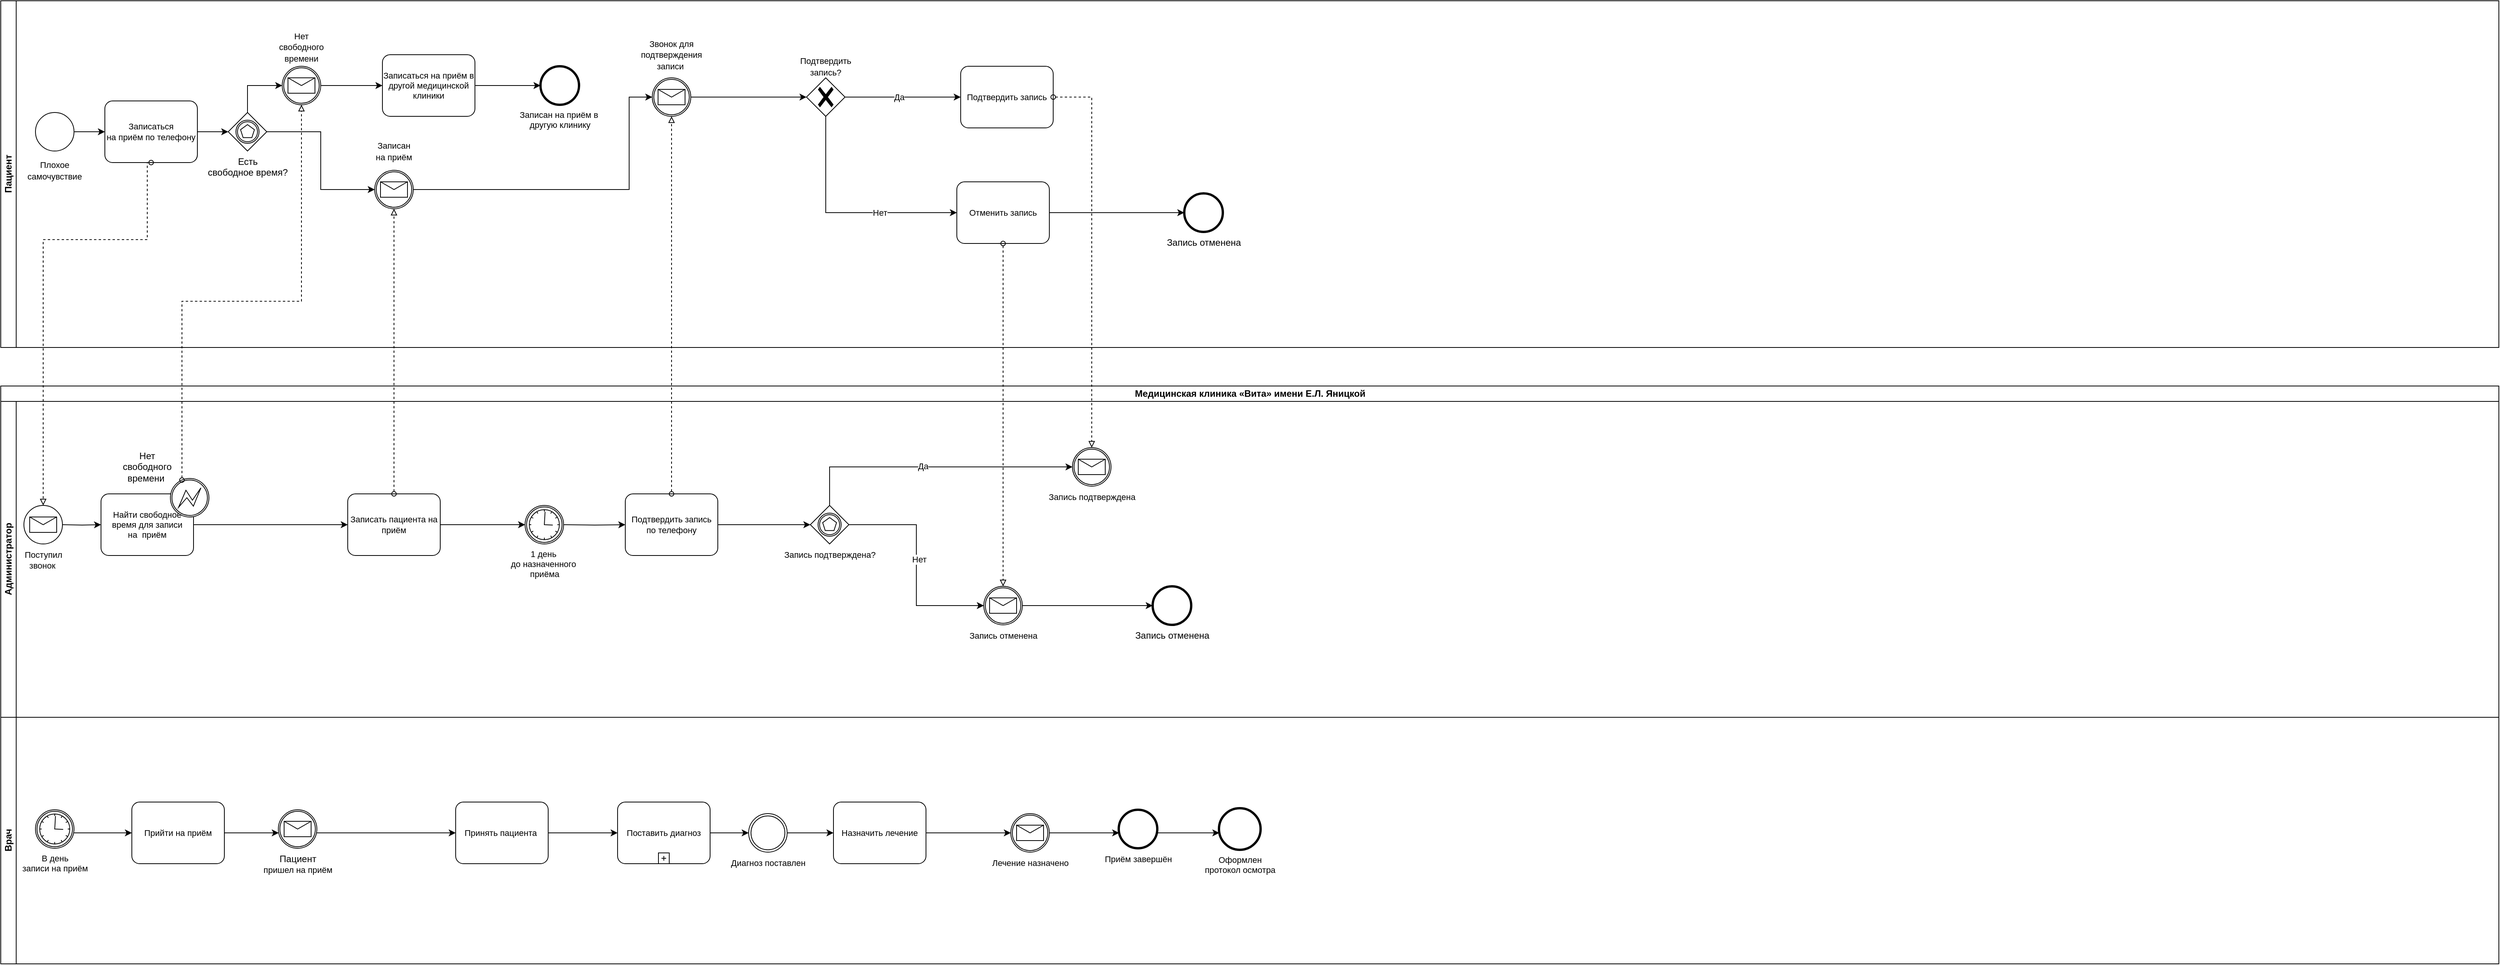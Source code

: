 <mxfile version="26.2.14" pages="3">
  <diagram id="326YfQ6A8uz0iwaCt7I8" name="BPMN AS-IS">
    <mxGraphModel grid="1" page="1" gridSize="10" guides="1" tooltips="1" connect="1" arrows="1" fold="1" pageScale="1" pageWidth="827" pageHeight="1169" math="0" shadow="0">
      <root>
        <mxCell id="0" />
        <mxCell id="1" parent="0" />
        <mxCell id="U2e4l5wQemaMT4tLWJ_u-86" value="Медицинская клиника&amp;nbsp;&lt;span style=&quot;text-align: start; fill: rgb(144, 101, 176);&quot; data-reactroot=&quot;&quot; class=&quot;notion-enable-hover&quot; data-token-index=&quot;0&quot;&gt;«Вита» имени Е.Л. Яницкой&lt;/span&gt;" style="swimlane;html=1;childLayout=stackLayout;resizeParent=1;resizeParentMax=0;horizontal=1;startSize=20;horizontalStack=0;" vertex="1" parent="1">
          <mxGeometry x="10" y="-620" width="3240" height="750" as="geometry" />
        </mxCell>
        <mxCell id="U2e4l5wQemaMT4tLWJ_u-87" value="Администратор" style="swimlane;html=1;startSize=20;horizontal=0;" vertex="1" parent="U2e4l5wQemaMT4tLWJ_u-86">
          <mxGeometry y="20" width="3240" height="410" as="geometry" />
        </mxCell>
        <mxCell id="U2e4l5wQemaMT4tLWJ_u-88" style="edgeStyle=orthogonalEdgeStyle;rounded=0;orthogonalLoop=1;jettySize=auto;html=1;" edge="1" parent="U2e4l5wQemaMT4tLWJ_u-87" source="U2e4l5wQemaMT4tLWJ_u-89">
          <mxGeometry relative="1" as="geometry">
            <mxPoint x="680" y="160.0" as="targetPoint" />
          </mxGeometry>
        </mxCell>
        <mxCell id="U2e4l5wQemaMT4tLWJ_u-89" value="Записать пациента на приём" style="points=[[0.25,0,0],[0.5,0,0],[0.75,0,0],[1,0.25,0],[1,0.5,0],[1,0.75,0],[0.75,1,0],[0.5,1,0],[0.25,1,0],[0,0.75,0],[0,0.5,0],[0,0.25,0]];shape=mxgraph.bpmn.task;whiteSpace=wrap;rectStyle=rounded;size=10;taskMarker=abstract;fontSize=11;" vertex="1" parent="U2e4l5wQemaMT4tLWJ_u-87">
          <mxGeometry x="450" y="120" width="120" height="80" as="geometry" />
        </mxCell>
        <mxCell id="U2e4l5wQemaMT4tLWJ_u-90" style="edgeStyle=orthogonalEdgeStyle;rounded=0;orthogonalLoop=1;jettySize=auto;html=1;entryX=0;entryY=0.5;entryDx=0;entryDy=0;entryPerimeter=0;" edge="1" parent="U2e4l5wQemaMT4tLWJ_u-87" source="U2e4l5wQemaMT4tLWJ_u-91" target="U2e4l5wQemaMT4tLWJ_u-89">
          <mxGeometry relative="1" as="geometry">
            <mxPoint x="340" y="190.0" as="targetPoint" />
          </mxGeometry>
        </mxCell>
        <mxCell id="U2e4l5wQemaMT4tLWJ_u-91" value="Найти свободное время для записи на  приём" style="points=[[0.25,0,0],[0.5,0,0],[0.75,0,0],[1,0.25,0],[1,0.5,0],[1,0.75,0],[0.75,1,0],[0.5,1,0],[0.25,1,0],[0,0.75,0],[0,0.5,0],[0,0.25,0]];shape=mxgraph.bpmn.task;whiteSpace=wrap;rectStyle=rounded;size=10;taskMarker=abstract;fontSize=11;" vertex="1" parent="U2e4l5wQemaMT4tLWJ_u-87">
          <mxGeometry x="130" y="120" width="120" height="80" as="geometry" />
        </mxCell>
        <mxCell id="U2e4l5wQemaMT4tLWJ_u-92" style="edgeStyle=orthogonalEdgeStyle;rounded=0;orthogonalLoop=1;jettySize=auto;html=1;" edge="1" parent="U2e4l5wQemaMT4tLWJ_u-87" target="U2e4l5wQemaMT4tLWJ_u-95">
          <mxGeometry relative="1" as="geometry">
            <mxPoint x="730" y="160.0" as="sourcePoint" />
          </mxGeometry>
        </mxCell>
        <mxCell id="U2e4l5wQemaMT4tLWJ_u-94" style="edgeStyle=orthogonalEdgeStyle;rounded=0;orthogonalLoop=1;jettySize=auto;html=1;startArrow=none;startFill=0;endArrow=classic;endFill=1;" edge="1" parent="U2e4l5wQemaMT4tLWJ_u-87" source="U2e4l5wQemaMT4tLWJ_u-95">
          <mxGeometry relative="1" as="geometry">
            <mxPoint x="1050" y="160" as="targetPoint" />
          </mxGeometry>
        </mxCell>
        <mxCell id="U2e4l5wQemaMT4tLWJ_u-95" value="Подтвердить запись по телефону" style="points=[[0.25,0,0],[0.5,0,0],[0.75,0,0],[1,0.25,0],[1,0.5,0],[1,0.75,0],[0.75,1,0],[0.5,1,0],[0.25,1,0],[0,0.75,0],[0,0.5,0],[0,0.25,0]];shape=mxgraph.bpmn.task;whiteSpace=wrap;rectStyle=rounded;size=10;taskMarker=abstract;fontSize=11;" vertex="1" parent="U2e4l5wQemaMT4tLWJ_u-87">
          <mxGeometry x="810" y="120" width="120" height="80" as="geometry" />
        </mxCell>
        <mxCell id="U2e4l5wQemaMT4tLWJ_u-96" value="Запись отменена" style="points=[[0.145,0.145,0],[0.5,0,0],[0.855,0.145,0],[1,0.5,0],[0.855,0.855,0],[0.5,1,0],[0.145,0.855,0],[0,0.5,0]];shape=mxgraph.bpmn.event;html=1;verticalLabelPosition=bottom;labelBackgroundColor=#ffffff;verticalAlign=top;align=center;perimeter=ellipsePerimeter;outlineConnect=0;aspect=fixed;outline=end;symbol=terminate2;" vertex="1" parent="U2e4l5wQemaMT4tLWJ_u-87">
          <mxGeometry x="1494" y="240" width="50" height="50" as="geometry" />
        </mxCell>
        <mxCell id="U2e4l5wQemaMT4tLWJ_u-97" value="" style="points=[[0.145,0.145,0],[0.5,0,0],[0.855,0.145,0],[1,0.5,0],[0.855,0.855,0],[0.5,1,0],[0.145,0.855,0],[0,0.5,0]];shape=mxgraph.bpmn.event;html=1;verticalLabelPosition=bottom;labelBackgroundColor=#ffffff;verticalAlign=top;align=center;perimeter=ellipsePerimeter;outlineConnect=0;aspect=fixed;outline=boundInt;symbol=error;fontSize=24;fontColor=#000000;fillColor=#FFFFFF;" vertex="1" parent="U2e4l5wQemaMT4tLWJ_u-87">
          <mxGeometry x="220" y="100" width="50" height="50" as="geometry" />
        </mxCell>
        <mxCell id="U2e4l5wQemaMT4tLWJ_u-98" value="Нет свободного&lt;br&gt;времени&amp;nbsp;" style="text;html=1;strokeColor=none;fillColor=none;align=center;verticalAlign=middle;whiteSpace=wrap;rounded=0;labelBackgroundColor=none;fontSize=12;fontColor=#000000;" vertex="1" parent="U2e4l5wQemaMT4tLWJ_u-87">
          <mxGeometry x="160" y="70" width="60" height="30" as="geometry" />
        </mxCell>
        <mxCell id="U2e4l5wQemaMT4tLWJ_u-99" style="edgeStyle=orthogonalEdgeStyle;rounded=0;orthogonalLoop=1;jettySize=auto;html=1;" edge="1" parent="U2e4l5wQemaMT4tLWJ_u-87" target="U2e4l5wQemaMT4tLWJ_u-91">
          <mxGeometry relative="1" as="geometry">
            <mxPoint x="80" y="160" as="sourcePoint" />
          </mxGeometry>
        </mxCell>
        <mxCell id="U2e4l5wQemaMT4tLWJ_u-100" value="&lt;font style=&quot;font-size: 11px;&quot;&gt;Поступил&lt;br&gt;&amp;nbsp;звонок &amp;nbsp;&lt;/font&gt;" style="points=[[0.145,0.145,0],[0.5,0,0],[0.855,0.145,0],[1,0.5,0],[0.855,0.855,0],[0.5,1,0],[0.145,0.855,0],[0,0.5,0]];shape=mxgraph.bpmn.event;html=1;verticalLabelPosition=bottom;labelBackgroundColor=#ffffff;verticalAlign=top;align=center;perimeter=ellipsePerimeter;outlineConnect=0;aspect=fixed;outline=standard;symbol=message;" vertex="1" parent="U2e4l5wQemaMT4tLWJ_u-87">
          <mxGeometry x="30" y="135" width="50" height="50" as="geometry" />
        </mxCell>
        <mxCell id="U2e4l5wQemaMT4tLWJ_u-101" style="edgeStyle=orthogonalEdgeStyle;rounded=0;orthogonalLoop=1;jettySize=auto;html=1;entryX=0;entryY=0.5;entryDx=0;entryDy=0;entryPerimeter=0;startArrow=none;startFill=0;endArrow=classic;endFill=1;" edge="1" parent="U2e4l5wQemaMT4tLWJ_u-87" source="U2e4l5wQemaMT4tLWJ_u-102" target="U2e4l5wQemaMT4tLWJ_u-96">
          <mxGeometry relative="1" as="geometry" />
        </mxCell>
        <mxCell id="U2e4l5wQemaMT4tLWJ_u-102" value="&lt;font style=&quot;font-size: 11px;&quot;&gt;Запись отменена&lt;/font&gt;" style="points=[[0.145,0.145,0],[0.5,0,0],[0.855,0.145,0],[1,0.5,0],[0.855,0.855,0],[0.5,1,0],[0.145,0.855,0],[0,0.5,0]];shape=mxgraph.bpmn.event;html=1;verticalLabelPosition=bottom;labelBackgroundColor=#ffffff;verticalAlign=top;align=center;perimeter=ellipsePerimeter;outlineConnect=0;aspect=fixed;outline=catching;symbol=message;" vertex="1" parent="U2e4l5wQemaMT4tLWJ_u-87">
          <mxGeometry x="1275" y="240" width="50" height="50" as="geometry" />
        </mxCell>
        <mxCell id="U2e4l5wQemaMT4tLWJ_u-103" value="&lt;font style=&quot;font-size: 11px;&quot;&gt;Запись подтверждена&lt;/font&gt;" style="points=[[0.145,0.145,0],[0.5,0,0],[0.855,0.145,0],[1,0.5,0],[0.855,0.855,0],[0.5,1,0],[0.145,0.855,0],[0,0.5,0]];shape=mxgraph.bpmn.event;html=1;verticalLabelPosition=bottom;labelBackgroundColor=#ffffff;verticalAlign=top;align=center;perimeter=ellipsePerimeter;outlineConnect=0;aspect=fixed;outline=catching;symbol=message;" vertex="1" parent="U2e4l5wQemaMT4tLWJ_u-87">
          <mxGeometry x="1390" y="60" width="50" height="50" as="geometry" />
        </mxCell>
        <mxCell id="U2e4l5wQemaMT4tLWJ_u-104" style="edgeStyle=orthogonalEdgeStyle;rounded=0;orthogonalLoop=1;jettySize=auto;html=1;entryX=0;entryY=0.5;entryDx=0;entryDy=0;entryPerimeter=0;startArrow=none;startFill=0;endArrow=classic;endFill=1;exitX=0.5;exitY=0;exitDx=0;exitDy=0;exitPerimeter=0;" edge="1" parent="U2e4l5wQemaMT4tLWJ_u-87" source="U2e4l5wQemaMT4tLWJ_u-108" target="U2e4l5wQemaMT4tLWJ_u-103">
          <mxGeometry relative="1" as="geometry">
            <mxPoint x="1100" y="160" as="sourcePoint" />
          </mxGeometry>
        </mxCell>
        <mxCell id="U2e4l5wQemaMT4tLWJ_u-105" value="Да" style="edgeLabel;html=1;align=center;verticalAlign=middle;resizable=0;points=[];fontSize=11;" vertex="1" connectable="0" parent="U2e4l5wQemaMT4tLWJ_u-104">
          <mxGeometry x="-0.063" y="1" relative="1" as="geometry">
            <mxPoint as="offset" />
          </mxGeometry>
        </mxCell>
        <mxCell id="U2e4l5wQemaMT4tLWJ_u-106" style="edgeStyle=orthogonalEdgeStyle;rounded=0;orthogonalLoop=1;jettySize=auto;html=1;entryX=0;entryY=0.5;entryDx=0;entryDy=0;entryPerimeter=0;startArrow=none;startFill=0;endArrow=classic;endFill=1;exitX=1;exitY=0.5;exitDx=0;exitDy=0;exitPerimeter=0;" edge="1" parent="U2e4l5wQemaMT4tLWJ_u-87" source="U2e4l5wQemaMT4tLWJ_u-108" target="U2e4l5wQemaMT4tLWJ_u-102">
          <mxGeometry relative="1" as="geometry">
            <mxPoint x="1075" y="185" as="sourcePoint" />
          </mxGeometry>
        </mxCell>
        <mxCell id="U2e4l5wQemaMT4tLWJ_u-107" value="Нет" style="edgeLabel;html=1;align=center;verticalAlign=middle;resizable=0;points=[];fontSize=11;" vertex="1" connectable="0" parent="U2e4l5wQemaMT4tLWJ_u-106">
          <mxGeometry x="-0.569" y="2" relative="1" as="geometry">
            <mxPoint x="30" y="47" as="offset" />
          </mxGeometry>
        </mxCell>
        <mxCell id="U2e4l5wQemaMT4tLWJ_u-108" value="&lt;font style=&quot;font-size: 11px;&quot;&gt;Запись подтверждена?&lt;/font&gt;" style="points=[[0.25,0.25,0],[0.5,0,0],[0.75,0.25,0],[1,0.5,0],[0.75,0.75,0],[0.5,1,0],[0.25,0.75,0],[0,0.5,0]];shape=mxgraph.bpmn.gateway2;html=1;verticalLabelPosition=bottom;labelBackgroundColor=#ffffff;verticalAlign=top;align=center;perimeter=rhombusPerimeter;outlineConnect=0;outline=boundInt;symbol=multiple;" vertex="1" parent="U2e4l5wQemaMT4tLWJ_u-87">
          <mxGeometry x="1050" y="135" width="50" height="50" as="geometry" />
        </mxCell>
        <mxCell id="U2e4l5wQemaMT4tLWJ_u-175" value="&lt;font style=&quot;font-size: 11px;&quot;&gt;1 день&amp;nbsp;&lt;br&gt;до назначенного&amp;nbsp;&lt;br&gt;приёма&lt;br&gt;&lt;/font&gt;" style="points=[[0.145,0.145,0],[0.5,0,0],[0.855,0.145,0],[1,0.5,0],[0.855,0.855,0],[0.5,1,0],[0.145,0.855,0],[0,0.5,0]];shape=mxgraph.bpmn.event;html=1;verticalLabelPosition=bottom;labelBackgroundColor=#ffffff;verticalAlign=top;align=center;perimeter=ellipsePerimeter;outlineConnect=0;aspect=fixed;outline=catching;symbol=timer;fontSize=11;" vertex="1" parent="U2e4l5wQemaMT4tLWJ_u-87">
          <mxGeometry x="680" y="135" width="50" height="50" as="geometry" />
        </mxCell>
        <mxCell id="U2e4l5wQemaMT4tLWJ_u-109" value="Врач" style="swimlane;html=1;startSize=20;horizontal=0;" vertex="1" parent="U2e4l5wQemaMT4tLWJ_u-86">
          <mxGeometry y="430" width="3240" height="320" as="geometry" />
        </mxCell>
        <mxCell id="Sn325ENP2neqsicyin2x-19" value="" style="edgeStyle=orthogonalEdgeStyle;rounded=0;orthogonalLoop=1;jettySize=auto;html=1;" edge="1" parent="U2e4l5wQemaMT4tLWJ_u-109" source="U2e4l5wQemaMT4tLWJ_u-176" target="Sn325ENP2neqsicyin2x-16">
          <mxGeometry relative="1" as="geometry">
            <Array as="points">
              <mxPoint x="120" y="150" />
              <mxPoint x="120" y="150" />
            </Array>
          </mxGeometry>
        </mxCell>
        <mxCell id="U2e4l5wQemaMT4tLWJ_u-176" value="В день &lt;br&gt;записи на&amp;nbsp;приём" style="points=[[0.145,0.145,0],[0.5,0,0],[0.855,0.145,0],[1,0.5,0],[0.855,0.855,0],[0.5,1,0],[0.145,0.855,0],[0,0.5,0]];shape=mxgraph.bpmn.event;html=1;verticalLabelPosition=bottom;labelBackgroundColor=#ffffff;verticalAlign=top;align=center;perimeter=ellipsePerimeter;outlineConnect=0;aspect=fixed;outline=catching;symbol=timer;fontSize=11;" vertex="1" parent="U2e4l5wQemaMT4tLWJ_u-109">
          <mxGeometry x="45" y="120" width="50" height="50" as="geometry" />
        </mxCell>
        <mxCell id="Sn325ENP2neqsicyin2x-7" value="" style="edgeStyle=orthogonalEdgeStyle;rounded=0;orthogonalLoop=1;jettySize=auto;html=1;" edge="1" parent="U2e4l5wQemaMT4tLWJ_u-109" source="U2e4l5wQemaMT4tLWJ_u-111" target="U2e4l5wQemaMT4tLWJ_u-117">
          <mxGeometry relative="1" as="geometry" />
        </mxCell>
        <mxCell id="U2e4l5wQemaMT4tLWJ_u-111" value="Принять пациента " style="points=[[0.25,0,0],[0.5,0,0],[0.75,0,0],[1,0.25,0],[1,0.5,0],[1,0.75,0],[0.75,1,0],[0.5,1,0],[0.25,1,0],[0,0.75,0],[0,0.5,0],[0,0.25,0]];shape=mxgraph.bpmn.task;whiteSpace=wrap;rectStyle=rounded;size=10;taskMarker=abstract;fontSize=11;" vertex="1" parent="U2e4l5wQemaMT4tLWJ_u-109">
          <mxGeometry x="590" y="110" width="120" height="80" as="geometry" />
        </mxCell>
        <mxCell id="Sn325ENP2neqsicyin2x-23" value="" style="edgeStyle=orthogonalEdgeStyle;rounded=0;orthogonalLoop=1;jettySize=auto;html=1;entryX=0;entryY=0.5;entryDx=0;entryDy=0;entryPerimeter=0;" edge="1" parent="U2e4l5wQemaMT4tLWJ_u-109" source="bgzB-QOVBe--87YR9fQm-1" target="U2e4l5wQemaMT4tLWJ_u-111">
          <mxGeometry relative="1" as="geometry">
            <mxPoint x="490" y="145" as="targetPoint" />
            <Array as="points">
              <mxPoint x="460" y="150" />
              <mxPoint x="460" y="150" />
            </Array>
          </mxGeometry>
        </mxCell>
        <mxCell id="bgzB-QOVBe--87YR9fQm-1" value="Пациент&lt;br style=&quot;border-color: var(--border-color); font-size: 11px;&quot;&gt;&lt;span style=&quot;font-size: 11px;&quot;&gt;пришел на приём&lt;/span&gt;" style="points=[[0.145,0.145,0],[0.5,0,0],[0.855,0.145,0],[1,0.5,0],[0.855,0.855,0],[0.5,1,0],[0.145,0.855,0],[0,0.5,0]];shape=mxgraph.bpmn.event;html=1;verticalLabelPosition=bottom;labelBackgroundColor=#ffffff;verticalAlign=top;align=center;perimeter=ellipsePerimeter;outlineConnect=0;aspect=fixed;outline=catching;symbol=message;" vertex="1" parent="U2e4l5wQemaMT4tLWJ_u-109">
          <mxGeometry x="360" y="120" width="50" height="50" as="geometry" />
        </mxCell>
        <mxCell id="Sn325ENP2neqsicyin2x-26" value="" style="edgeStyle=orthogonalEdgeStyle;rounded=0;orthogonalLoop=1;jettySize=auto;html=1;" edge="1" parent="U2e4l5wQemaMT4tLWJ_u-109" source="U2e4l5wQemaMT4tLWJ_u-117" target="Sn325ENP2neqsicyin2x-24">
          <mxGeometry relative="1" as="geometry" />
        </mxCell>
        <mxCell id="U2e4l5wQemaMT4tLWJ_u-117" value="Поставить диагноз" style="points=[[0.25,0,0],[0.5,0,0],[0.75,0,0],[1,0.25,0],[1,0.5,0],[1,0.75,0],[0.75,1,0],[0.5,1,0],[0.25,1,0],[0,0.75,0],[0,0.5,0],[0,0.25,0]];shape=mxgraph.bpmn.task;whiteSpace=wrap;rectStyle=rounded;size=10;taskMarker=abstract;isLoopSub=1;labelBackgroundColor=#FFFFFF;fontSize=11;fontColor=#000000;fillColor=#FFFFFF;" vertex="1" parent="U2e4l5wQemaMT4tLWJ_u-109">
          <mxGeometry x="800" y="110" width="120" height="80" as="geometry" />
        </mxCell>
        <mxCell id="Sn325ENP2neqsicyin2x-29" value="" style="edgeStyle=orthogonalEdgeStyle;rounded=0;orthogonalLoop=1;jettySize=auto;html=1;" edge="1" parent="U2e4l5wQemaMT4tLWJ_u-109" source="U2e4l5wQemaMT4tLWJ_u-113" target="U2e4l5wQemaMT4tLWJ_u-138">
          <mxGeometry relative="1" as="geometry" />
        </mxCell>
        <mxCell id="U2e4l5wQemaMT4tLWJ_u-113" value="Назначить лечение" style="points=[[0.25,0,0],[0.5,0,0],[0.75,0,0],[1,0.25,0],[1,0.5,0],[1,0.75,0],[0.75,1,0],[0.5,1,0],[0.25,1,0],[0,0.75,0],[0,0.5,0],[0,0.25,0]];shape=mxgraph.bpmn.task;whiteSpace=wrap;rectStyle=rounded;size=10;taskMarker=abstract;fontSize=11;" vertex="1" parent="U2e4l5wQemaMT4tLWJ_u-109">
          <mxGeometry x="1080" y="110" width="120" height="80" as="geometry" />
        </mxCell>
        <mxCell id="Sn325ENP2neqsicyin2x-11" value="" style="edgeStyle=orthogonalEdgeStyle;rounded=0;orthogonalLoop=1;jettySize=auto;html=1;" edge="1" parent="U2e4l5wQemaMT4tLWJ_u-109" source="U2e4l5wQemaMT4tLWJ_u-138" target="U2e4l5wQemaMT4tLWJ_u-120">
          <mxGeometry relative="1" as="geometry">
            <Array as="points">
              <mxPoint x="1430" y="150" />
              <mxPoint x="1430" y="150" />
            </Array>
          </mxGeometry>
        </mxCell>
        <mxCell id="U2e4l5wQemaMT4tLWJ_u-138" value="&lt;font style=&quot;font-size: 11px;&quot;&gt;Лечение назначено&lt;/font&gt;" style="points=[[0.145,0.145,0],[0.5,0,0],[0.855,0.145,0],[1,0.5,0],[0.855,0.855,0],[0.5,1,0],[0.145,0.855,0],[0,0.5,0]];shape=mxgraph.bpmn.event;html=1;verticalLabelPosition=bottom;labelBackgroundColor=#ffffff;verticalAlign=top;align=center;perimeter=ellipsePerimeter;outlineConnect=0;aspect=fixed;outline=catching;symbol=message;" vertex="1" parent="U2e4l5wQemaMT4tLWJ_u-109">
          <mxGeometry x="1310" y="125" width="50" height="50" as="geometry" />
        </mxCell>
        <mxCell id="Sn325ENP2neqsicyin2x-12" value="" style="edgeStyle=orthogonalEdgeStyle;rounded=0;orthogonalLoop=1;jettySize=auto;html=1;" edge="1" parent="U2e4l5wQemaMT4tLWJ_u-109" source="U2e4l5wQemaMT4tLWJ_u-120" target="U2e4l5wQemaMT4tLWJ_u-130">
          <mxGeometry relative="1" as="geometry">
            <Array as="points">
              <mxPoint x="1550" y="150" />
              <mxPoint x="1550" y="150" />
            </Array>
          </mxGeometry>
        </mxCell>
        <mxCell id="U2e4l5wQemaMT4tLWJ_u-120" value="&lt;font style=&quot;font-size: 11px;&quot;&gt;Приём завершён&lt;/font&gt;" style="points=[[0.145,0.145,0],[0.5,0,0],[0.855,0.145,0],[1,0.5,0],[0.855,0.855,0],[0.5,1,0],[0.145,0.855,0],[0,0.5,0]];shape=mxgraph.bpmn.event;html=1;verticalLabelPosition=bottom;labelBackgroundColor=#ffffff;verticalAlign=top;align=center;perimeter=ellipsePerimeter;outlineConnect=0;aspect=fixed;outline=end;symbol=terminate2;" vertex="1" parent="U2e4l5wQemaMT4tLWJ_u-109">
          <mxGeometry x="1450" y="120" width="50" height="50" as="geometry" />
        </mxCell>
        <mxCell id="U2e4l5wQemaMT4tLWJ_u-130" value="Оформлен&lt;br style=&quot;border-color: var(--border-color);&quot;&gt;протокол осмотра&lt;span style=&quot;background-color: rgb(248, 249, 250);&quot;&gt;&lt;br&gt;&lt;/span&gt;" style="points=[[0.145,0.145,0],[0.5,0,0],[0.855,0.145,0],[1,0.5,0],[0.855,0.855,0],[0.5,1,0],[0.145,0.855,0],[0,0.5,0]];shape=mxgraph.bpmn.event;html=1;verticalLabelPosition=bottom;labelBackgroundColor=#ffffff;verticalAlign=top;align=center;perimeter=ellipsePerimeter;outlineConnect=0;aspect=fixed;outline=end;symbol=terminate2;fontSize=11;" vertex="1" parent="U2e4l5wQemaMT4tLWJ_u-109">
          <mxGeometry x="1580" y="118" width="54" height="54" as="geometry" />
        </mxCell>
        <mxCell id="Sn325ENP2neqsicyin2x-20" value="" style="edgeStyle=orthogonalEdgeStyle;rounded=0;orthogonalLoop=1;jettySize=auto;html=1;" edge="1" parent="U2e4l5wQemaMT4tLWJ_u-109" source="Sn325ENP2neqsicyin2x-16" target="bgzB-QOVBe--87YR9fQm-1">
          <mxGeometry relative="1" as="geometry">
            <Array as="points">
              <mxPoint x="350" y="150" />
              <mxPoint x="350" y="150" />
            </Array>
          </mxGeometry>
        </mxCell>
        <mxCell id="Sn325ENP2neqsicyin2x-16" value="Прийти на приём" style="points=[[0.25,0,0],[0.5,0,0],[0.75,0,0],[1,0.25,0],[1,0.5,0],[1,0.75,0],[0.75,1,0],[0.5,1,0],[0.25,1,0],[0,0.75,0],[0,0.5,0],[0,0.25,0]];shape=mxgraph.bpmn.task;whiteSpace=wrap;rectStyle=rounded;size=10;taskMarker=abstract;fontSize=11;" vertex="1" parent="U2e4l5wQemaMT4tLWJ_u-109">
          <mxGeometry x="170" y="110" width="120" height="80" as="geometry" />
        </mxCell>
        <mxCell id="Sn325ENP2neqsicyin2x-27" value="" style="edgeStyle=orthogonalEdgeStyle;rounded=0;orthogonalLoop=1;jettySize=auto;html=1;" edge="1" parent="U2e4l5wQemaMT4tLWJ_u-109" source="Sn325ENP2neqsicyin2x-24" target="U2e4l5wQemaMT4tLWJ_u-113">
          <mxGeometry relative="1" as="geometry" />
        </mxCell>
        <mxCell id="Sn325ENP2neqsicyin2x-24" value="&lt;font style=&quot;font-size: 11px;&quot;&gt;Диагноз поставлен&lt;/font&gt;" style="points=[[0.145,0.145,0],[0.5,0,0],[0.855,0.145,0],[1,0.5,0],[0.855,0.855,0],[0.5,1,0],[0.145,0.855,0],[0,0.5,0]];shape=mxgraph.bpmn.event;html=1;verticalLabelPosition=bottom;labelBackgroundColor=#ffffff;verticalAlign=top;align=center;perimeter=ellipsePerimeter;outlineConnect=0;aspect=fixed;outline=throwing;symbol=general;" vertex="1" parent="U2e4l5wQemaMT4tLWJ_u-109">
          <mxGeometry x="970" y="125" width="50" height="50" as="geometry" />
        </mxCell>
        <mxCell id="U2e4l5wQemaMT4tLWJ_u-122" value="Пациент" style="swimlane;html=1;startSize=20;horizontal=0;" vertex="1" parent="1">
          <mxGeometry x="10" y="-1120" width="3240" height="450" as="geometry" />
        </mxCell>
        <mxCell id="U2e4l5wQemaMT4tLWJ_u-123" style="edgeStyle=orthogonalEdgeStyle;rounded=0;orthogonalLoop=1;jettySize=auto;html=1;entryX=0;entryY=0.5;entryDx=0;entryDy=0;entryPerimeter=0;startArrow=none;startFill=0;endArrow=classic;endFill=1;" edge="1" parent="U2e4l5wQemaMT4tLWJ_u-122" source="U2e4l5wQemaMT4tLWJ_u-124">
          <mxGeometry relative="1" as="geometry">
            <mxPoint x="295" y="170" as="targetPoint" />
          </mxGeometry>
        </mxCell>
        <mxCell id="U2e4l5wQemaMT4tLWJ_u-124" value="Записаться на приём по телефону" style="points=[[0.25,0,0],[0.5,0,0],[0.75,0,0],[1,0.25,0],[1,0.5,0],[1,0.75,0],[0.75,1,0],[0.5,1,0],[0.25,1,0],[0,0.75,0],[0,0.5,0],[0,0.25,0]];shape=mxgraph.bpmn.task;whiteSpace=wrap;rectStyle=rounded;size=10;taskMarker=abstract;fontSize=11;" vertex="1" parent="U2e4l5wQemaMT4tLWJ_u-122">
          <mxGeometry x="135" y="130" width="120" height="80" as="geometry" />
        </mxCell>
        <mxCell id="U2e4l5wQemaMT4tLWJ_u-125" style="edgeStyle=orthogonalEdgeStyle;rounded=0;orthogonalLoop=1;jettySize=auto;html=1;" edge="1" parent="U2e4l5wQemaMT4tLWJ_u-122" source="U2e4l5wQemaMT4tLWJ_u-126" target="U2e4l5wQemaMT4tLWJ_u-124">
          <mxGeometry relative="1" as="geometry" />
        </mxCell>
        <mxCell id="U2e4l5wQemaMT4tLWJ_u-126" value="" style="points=[[0.145,0.145,0],[0.5,0,0],[0.855,0.145,0],[1,0.5,0],[0.855,0.855,0],[0.5,1,0],[0.145,0.855,0],[0,0.5,0]];shape=mxgraph.bpmn.event;html=1;verticalLabelPosition=bottom;labelBackgroundColor=#ffffff;verticalAlign=top;align=center;perimeter=ellipsePerimeter;outlineConnect=0;aspect=fixed;outline=standard;symbol=general;" vertex="1" parent="U2e4l5wQemaMT4tLWJ_u-122">
          <mxGeometry x="45" y="145" width="50" height="50" as="geometry" />
        </mxCell>
        <mxCell id="U2e4l5wQemaMT4tLWJ_u-129" value="&lt;font style=&quot;font-size: 11px;&quot;&gt;Плохое самочувствие&lt;/font&gt;" style="text;html=1;strokeColor=none;fillColor=none;align=center;verticalAlign=middle;whiteSpace=wrap;rounded=0;" vertex="1" parent="U2e4l5wQemaMT4tLWJ_u-122">
          <mxGeometry x="40" y="205" width="60" height="30" as="geometry" />
        </mxCell>
        <mxCell id="U2e4l5wQemaMT4tLWJ_u-133" style="edgeStyle=orthogonalEdgeStyle;rounded=0;orthogonalLoop=1;jettySize=auto;html=1;fontSize=24;fontColor=#000000;entryX=0;entryY=0.5;entryDx=0;entryDy=0;entryPerimeter=0;" edge="1" parent="U2e4l5wQemaMT4tLWJ_u-122" source="U2e4l5wQemaMT4tLWJ_u-134" target="U2e4l5wQemaMT4tLWJ_u-159">
          <mxGeometry relative="1" as="geometry">
            <mxPoint x="695" y="110" as="targetPoint" />
          </mxGeometry>
        </mxCell>
        <mxCell id="U2e4l5wQemaMT4tLWJ_u-134" value="Записаться на приём в другой медицинской клиники" style="points=[[0.25,0,0],[0.5,0,0],[0.75,0,0],[1,0.25,0],[1,0.5,0],[1,0.75,0],[0.75,1,0],[0.5,1,0],[0.25,1,0],[0,0.75,0],[0,0.5,0],[0,0.25,0]];shape=mxgraph.bpmn.task;whiteSpace=wrap;rectStyle=rounded;size=10;taskMarker=abstract;labelBackgroundColor=none;fontSize=11;fontColor=#000000;fillColor=#FFFFFF;" vertex="1" parent="U2e4l5wQemaMT4tLWJ_u-122">
          <mxGeometry x="495" y="70" width="120" height="80" as="geometry" />
        </mxCell>
        <mxCell id="U2e4l5wQemaMT4tLWJ_u-135" style="edgeStyle=orthogonalEdgeStyle;rounded=0;orthogonalLoop=1;jettySize=auto;html=1;entryX=0;entryY=0.5;entryDx=0;entryDy=0;entryPerimeter=0;" edge="1" parent="U2e4l5wQemaMT4tLWJ_u-122" source="U2e4l5wQemaMT4tLWJ_u-136" target="U2e4l5wQemaMT4tLWJ_u-134">
          <mxGeometry relative="1" as="geometry" />
        </mxCell>
        <mxCell id="U2e4l5wQemaMT4tLWJ_u-136" value="" style="points=[[0.145,0.145,0],[0.5,0,0],[0.855,0.145,0],[1,0.5,0],[0.855,0.855,0],[0.5,1,0],[0.145,0.855,0],[0,0.5,0]];shape=mxgraph.bpmn.event;html=1;verticalLabelPosition=bottom;labelBackgroundColor=#ffffff;verticalAlign=top;align=center;perimeter=ellipsePerimeter;outlineConnect=0;aspect=fixed;outline=catching;symbol=message;" vertex="1" parent="U2e4l5wQemaMT4tLWJ_u-122">
          <mxGeometry x="365" y="85" width="50" height="50" as="geometry" />
        </mxCell>
        <mxCell id="U2e4l5wQemaMT4tLWJ_u-139" style="edgeStyle=orthogonalEdgeStyle;rounded=0;orthogonalLoop=1;jettySize=auto;html=1;entryX=0;entryY=0.5;entryDx=0;entryDy=0;entryPerimeter=0;startArrow=none;startFill=0;endArrow=classic;endFill=1;" edge="1" parent="U2e4l5wQemaMT4tLWJ_u-122" source="U2e4l5wQemaMT4tLWJ_u-140" target="U2e4l5wQemaMT4tLWJ_u-154">
          <mxGeometry relative="1" as="geometry">
            <Array as="points">
              <mxPoint x="815" y="245" />
              <mxPoint x="815" y="125" />
            </Array>
          </mxGeometry>
        </mxCell>
        <mxCell id="U2e4l5wQemaMT4tLWJ_u-140" value="" style="points=[[0.145,0.145,0],[0.5,0,0],[0.855,0.145,0],[1,0.5,0],[0.855,0.855,0],[0.5,1,0],[0.145,0.855,0],[0,0.5,0]];shape=mxgraph.bpmn.event;html=1;verticalLabelPosition=bottom;labelBackgroundColor=#ffffff;verticalAlign=top;align=center;perimeter=ellipsePerimeter;outlineConnect=0;aspect=fixed;outline=catching;symbol=message;" vertex="1" parent="U2e4l5wQemaMT4tLWJ_u-122">
          <mxGeometry x="485" y="220" width="50" height="50" as="geometry" />
        </mxCell>
        <mxCell id="U2e4l5wQemaMT4tLWJ_u-141" style="edgeStyle=orthogonalEdgeStyle;rounded=0;orthogonalLoop=1;jettySize=auto;html=1;entryX=0;entryY=0.5;entryDx=0;entryDy=0;entryPerimeter=0;startArrow=none;startFill=0;endArrow=classic;endFill=1;exitX=0.5;exitY=0;exitDx=0;exitDy=0;exitPerimeter=0;" edge="1" parent="U2e4l5wQemaMT4tLWJ_u-122" source="U2e4l5wQemaMT4tLWJ_u-155" target="U2e4l5wQemaMT4tLWJ_u-136">
          <mxGeometry relative="1" as="geometry">
            <mxPoint x="320" y="145" as="sourcePoint" />
          </mxGeometry>
        </mxCell>
        <mxCell id="U2e4l5wQemaMT4tLWJ_u-142" style="edgeStyle=orthogonalEdgeStyle;rounded=0;orthogonalLoop=1;jettySize=auto;html=1;entryX=0;entryY=0.5;entryDx=0;entryDy=0;entryPerimeter=0;startArrow=none;startFill=0;endArrow=classic;endFill=1;exitX=1;exitY=0.5;exitDx=0;exitDy=0;exitPerimeter=0;" edge="1" parent="U2e4l5wQemaMT4tLWJ_u-122" source="U2e4l5wQemaMT4tLWJ_u-155" target="U2e4l5wQemaMT4tLWJ_u-140">
          <mxGeometry relative="1" as="geometry">
            <mxPoint x="320" y="195" as="sourcePoint" />
          </mxGeometry>
        </mxCell>
        <mxCell id="U2e4l5wQemaMT4tLWJ_u-143" style="edgeStyle=orthogonalEdgeStyle;rounded=0;orthogonalLoop=1;jettySize=auto;html=1;entryX=0;entryY=0.5;entryDx=0;entryDy=0;entryPerimeter=0;startArrow=none;startFill=0;endArrow=classic;endFill=1;" edge="1" parent="U2e4l5wQemaMT4tLWJ_u-122" source="U2e4l5wQemaMT4tLWJ_u-144" target="U2e4l5wQemaMT4tLWJ_u-156">
          <mxGeometry relative="1" as="geometry" />
        </mxCell>
        <mxCell id="U2e4l5wQemaMT4tLWJ_u-144" value="Отменить запись" style="points=[[0.25,0,0],[0.5,0,0],[0.75,0,0],[1,0.25,0],[1,0.5,0],[1,0.75,0],[0.75,1,0],[0.5,1,0],[0.25,1,0],[0,0.75,0],[0,0.5,0],[0,0.25,0]];shape=mxgraph.bpmn.task;whiteSpace=wrap;rectStyle=rounded;size=10;taskMarker=abstract;fontSize=11;" vertex="1" parent="U2e4l5wQemaMT4tLWJ_u-122">
          <mxGeometry x="1240" y="235" width="120" height="80" as="geometry" />
        </mxCell>
        <mxCell id="U2e4l5wQemaMT4tLWJ_u-145" style="edgeStyle=orthogonalEdgeStyle;rounded=0;orthogonalLoop=1;jettySize=auto;html=1;entryX=0;entryY=0.5;entryDx=0;entryDy=0;entryPerimeter=0;exitX=0.5;exitY=1;exitDx=0;exitDy=0;exitPerimeter=0;" edge="1" parent="U2e4l5wQemaMT4tLWJ_u-122" source="U2e4l5wQemaMT4tLWJ_u-147" target="U2e4l5wQemaMT4tLWJ_u-144">
          <mxGeometry relative="1" as="geometry" />
        </mxCell>
        <mxCell id="U2e4l5wQemaMT4tLWJ_u-146" value="Нет" style="edgeLabel;html=1;align=center;verticalAlign=middle;resizable=0;points=[];" vertex="1" connectable="0" parent="U2e4l5wQemaMT4tLWJ_u-145">
          <mxGeometry x="0.04" y="1" relative="1" as="geometry">
            <mxPoint x="41" y="1" as="offset" />
          </mxGeometry>
        </mxCell>
        <mxCell id="U2e4l5wQemaMT4tLWJ_u-147" value="" style="points=[[0.25,0.25,0],[0.5,0,0],[0.75,0.25,0],[1,0.5,0],[0.75,0.75,0],[0.5,1,0],[0.25,0.75,0],[0,0.5,0]];shape=mxgraph.bpmn.gateway2;html=1;verticalLabelPosition=bottom;labelBackgroundColor=#ffffff;verticalAlign=top;align=center;perimeter=rhombusPerimeter;outlineConnect=0;outline=none;symbol=none;gwType=exclusive;" vertex="1" parent="U2e4l5wQemaMT4tLWJ_u-122">
          <mxGeometry x="1045" y="100" width="50" height="50" as="geometry" />
        </mxCell>
        <mxCell id="U2e4l5wQemaMT4tLWJ_u-148" value="&lt;font style=&quot;font-size: 11px;&quot;&gt;Подтвердить запись?&lt;/font&gt;" style="text;html=1;strokeColor=none;fillColor=none;align=center;verticalAlign=middle;whiteSpace=wrap;rounded=0;" vertex="1" parent="U2e4l5wQemaMT4tLWJ_u-122">
          <mxGeometry x="1015" y="70" width="110" height="30" as="geometry" />
        </mxCell>
        <mxCell id="U2e4l5wQemaMT4tLWJ_u-150" value="Подтвердить запись" style="points=[[0.25,0,0],[0.5,0,0],[0.75,0,0],[1,0.25,0],[1,0.5,0],[1,0.75,0],[0.75,1,0],[0.5,1,0],[0.25,1,0],[0,0.75,0],[0,0.5,0],[0,0.25,0]];shape=mxgraph.bpmn.task;whiteSpace=wrap;rectStyle=rounded;size=10;taskMarker=abstract;fontSize=11;" vertex="1" parent="U2e4l5wQemaMT4tLWJ_u-122">
          <mxGeometry x="1245" y="85" width="120" height="80" as="geometry" />
        </mxCell>
        <mxCell id="U2e4l5wQemaMT4tLWJ_u-151" style="edgeStyle=orthogonalEdgeStyle;rounded=0;orthogonalLoop=1;jettySize=auto;html=1;entryX=0;entryY=0.5;entryDx=0;entryDy=0;entryPerimeter=0;exitX=1;exitY=0.5;exitDx=0;exitDy=0;exitPerimeter=0;" edge="1" parent="U2e4l5wQemaMT4tLWJ_u-122" source="U2e4l5wQemaMT4tLWJ_u-147" target="U2e4l5wQemaMT4tLWJ_u-150">
          <mxGeometry relative="1" as="geometry">
            <mxPoint x="1175.0" y="250" as="targetPoint" />
          </mxGeometry>
        </mxCell>
        <mxCell id="U2e4l5wQemaMT4tLWJ_u-152" value="Да" style="edgeLabel;html=1;align=center;verticalAlign=middle;resizable=0;points=[];" vertex="1" connectable="0" parent="U2e4l5wQemaMT4tLWJ_u-151">
          <mxGeometry x="0.141" y="-1" relative="1" as="geometry">
            <mxPoint x="-16" y="-1" as="offset" />
          </mxGeometry>
        </mxCell>
        <mxCell id="U2e4l5wQemaMT4tLWJ_u-153" style="edgeStyle=orthogonalEdgeStyle;rounded=0;orthogonalLoop=1;jettySize=auto;html=1;startArrow=none;startFill=0;endArrow=classic;endFill=1;" edge="1" parent="U2e4l5wQemaMT4tLWJ_u-122" source="U2e4l5wQemaMT4tLWJ_u-154" target="U2e4l5wQemaMT4tLWJ_u-147">
          <mxGeometry relative="1" as="geometry" />
        </mxCell>
        <mxCell id="U2e4l5wQemaMT4tLWJ_u-154" value="" style="points=[[0.145,0.145,0],[0.5,0,0],[0.855,0.145,0],[1,0.5,0],[0.855,0.855,0],[0.5,1,0],[0.145,0.855,0],[0,0.5,0]];shape=mxgraph.bpmn.event;html=1;verticalLabelPosition=bottom;labelBackgroundColor=#ffffff;verticalAlign=top;align=center;perimeter=ellipsePerimeter;outlineConnect=0;aspect=fixed;outline=catching;symbol=message;" vertex="1" parent="U2e4l5wQemaMT4tLWJ_u-122">
          <mxGeometry x="845" y="100" width="50" height="50" as="geometry" />
        </mxCell>
        <mxCell id="U2e4l5wQemaMT4tLWJ_u-155" value="Есть &lt;br&gt;свободное время?" style="points=[[0.25,0.25,0],[0.5,0,0],[0.75,0.25,0],[1,0.5,0],[0.75,0.75,0],[0.5,1,0],[0.25,0.75,0],[0,0.5,0]];shape=mxgraph.bpmn.gateway2;html=1;verticalLabelPosition=bottom;labelBackgroundColor=#ffffff;verticalAlign=top;align=center;perimeter=rhombusPerimeter;outlineConnect=0;outline=boundInt;symbol=multiple;" vertex="1" parent="U2e4l5wQemaMT4tLWJ_u-122">
          <mxGeometry x="295" y="145" width="50" height="50" as="geometry" />
        </mxCell>
        <mxCell id="U2e4l5wQemaMT4tLWJ_u-156" value="Запись отменена" style="points=[[0.145,0.145,0],[0.5,0,0],[0.855,0.145,0],[1,0.5,0],[0.855,0.855,0],[0.5,1,0],[0.145,0.855,0],[0,0.5,0]];shape=mxgraph.bpmn.event;html=1;verticalLabelPosition=bottom;labelBackgroundColor=#ffffff;verticalAlign=top;align=center;perimeter=ellipsePerimeter;outlineConnect=0;aspect=fixed;outline=end;symbol=terminate2;" vertex="1" parent="U2e4l5wQemaMT4tLWJ_u-122">
          <mxGeometry x="1535" y="250" width="50" height="50" as="geometry" />
        </mxCell>
        <mxCell id="U2e4l5wQemaMT4tLWJ_u-157" value="&lt;font style=&quot;font-size: 11px;&quot;&gt;Нет свободного&lt;br&gt;времени&lt;/font&gt;" style="text;html=1;strokeColor=none;fillColor=none;align=center;verticalAlign=middle;whiteSpace=wrap;rounded=0;" vertex="1" parent="U2e4l5wQemaMT4tLWJ_u-122">
          <mxGeometry x="360" y="45" width="60" height="30" as="geometry" />
        </mxCell>
        <mxCell id="U2e4l5wQemaMT4tLWJ_u-158" value="&lt;span style=&quot;font-size: 11px;&quot;&gt;Записан на&amp;nbsp;&lt;/span&gt;&lt;span style=&quot;font-size: 11px; background-color: rgb(255, 255, 255);&quot;&gt;приём&lt;/span&gt;" style="text;html=1;strokeColor=none;fillColor=none;align=center;verticalAlign=middle;whiteSpace=wrap;rounded=0;" vertex="1" parent="U2e4l5wQemaMT4tLWJ_u-122">
          <mxGeometry x="480" y="180" width="60" height="30" as="geometry" />
        </mxCell>
        <mxCell id="U2e4l5wQemaMT4tLWJ_u-159" value="Записан на&amp;nbsp;приём&amp;nbsp;в&amp;nbsp;&lt;br&gt;другую клинику" style="points=[[0.145,0.145,0],[0.5,0,0],[0.855,0.145,0],[1,0.5,0],[0.855,0.855,0],[0.5,1,0],[0.145,0.855,0],[0,0.5,0]];shape=mxgraph.bpmn.event;html=1;verticalLabelPosition=bottom;labelBackgroundColor=#ffffff;verticalAlign=top;align=center;perimeter=ellipsePerimeter;outlineConnect=0;aspect=fixed;outline=end;symbol=terminate2;fontSize=11;" vertex="1" parent="U2e4l5wQemaMT4tLWJ_u-122">
          <mxGeometry x="700" y="85" width="50" height="50" as="geometry" />
        </mxCell>
        <mxCell id="U2e4l5wQemaMT4tLWJ_u-160" value="&lt;font style=&quot;font-size: 11px;&quot;&gt;Звонок для подтверждения записи&amp;nbsp;&lt;/font&gt;" style="text;html=1;strokeColor=none;fillColor=none;align=center;verticalAlign=middle;whiteSpace=wrap;rounded=0;" vertex="1" parent="U2e4l5wQemaMT4tLWJ_u-122">
          <mxGeometry x="815" y="55" width="110" height="30" as="geometry" />
        </mxCell>
        <mxCell id="U2e4l5wQemaMT4tLWJ_u-162" style="edgeStyle=orthogonalEdgeStyle;rounded=0;orthogonalLoop=1;jettySize=auto;html=1;dashed=1;exitX=0.5;exitY=1;exitDx=0;exitDy=0;exitPerimeter=0;entryX=0.5;entryY=0;entryDx=0;entryDy=0;entryPerimeter=0;startArrow=oval;startFill=0;endArrow=block;endFill=0;" edge="1" parent="1" source="U2e4l5wQemaMT4tLWJ_u-124">
          <mxGeometry relative="1" as="geometry">
            <mxPoint x="65" y="-465.0" as="targetPoint" />
            <Array as="points">
              <mxPoint x="200" y="-910" />
              <mxPoint x="200" y="-810" />
              <mxPoint x="65" y="-810" />
            </Array>
          </mxGeometry>
        </mxCell>
        <mxCell id="U2e4l5wQemaMT4tLWJ_u-165" style="edgeStyle=orthogonalEdgeStyle;rounded=0;orthogonalLoop=1;jettySize=auto;html=1;fontSize=24;fontColor=#000000;entryX=0.5;entryY=1;entryDx=0;entryDy=0;entryPerimeter=0;dashed=1;startArrow=oval;startFill=0;endArrow=block;endFill=0;" edge="1" parent="1" source="U2e4l5wQemaMT4tLWJ_u-97" target="U2e4l5wQemaMT4tLWJ_u-136">
          <mxGeometry relative="1" as="geometry">
            <Array as="points">
              <mxPoint x="245" y="-730" />
              <mxPoint x="400" y="-730" />
            </Array>
            <mxPoint x="500" y="-290" as="targetPoint" />
          </mxGeometry>
        </mxCell>
        <mxCell id="U2e4l5wQemaMT4tLWJ_u-166" style="edgeStyle=orthogonalEdgeStyle;rounded=0;orthogonalLoop=1;jettySize=auto;html=1;entryX=0.5;entryY=1;entryDx=0;entryDy=0;entryPerimeter=0;startArrow=oval;startFill=0;endArrow=block;endFill=0;dashed=1;" edge="1" parent="1" source="U2e4l5wQemaMT4tLWJ_u-89" target="U2e4l5wQemaMT4tLWJ_u-140">
          <mxGeometry relative="1" as="geometry" />
        </mxCell>
        <mxCell id="U2e4l5wQemaMT4tLWJ_u-167" style="edgeStyle=orthogonalEdgeStyle;rounded=0;orthogonalLoop=1;jettySize=auto;html=1;entryX=0.5;entryY=1;entryDx=0;entryDy=0;entryPerimeter=0;startArrow=oval;startFill=0;endArrow=block;endFill=0;dashed=1;" edge="1" parent="1" source="U2e4l5wQemaMT4tLWJ_u-95" target="U2e4l5wQemaMT4tLWJ_u-154">
          <mxGeometry relative="1" as="geometry" />
        </mxCell>
        <mxCell id="U2e4l5wQemaMT4tLWJ_u-168" style="edgeStyle=orthogonalEdgeStyle;rounded=0;orthogonalLoop=1;jettySize=auto;html=1;dashed=1;startArrow=oval;startFill=0;endArrow=block;endFill=0;" edge="1" parent="1" source="U2e4l5wQemaMT4tLWJ_u-150" target="U2e4l5wQemaMT4tLWJ_u-103">
          <mxGeometry relative="1" as="geometry" />
        </mxCell>
        <mxCell id="U2e4l5wQemaMT4tLWJ_u-169" style="edgeStyle=orthogonalEdgeStyle;rounded=0;orthogonalLoop=1;jettySize=auto;html=1;dashed=1;startArrow=oval;startFill=0;endArrow=block;endFill=0;" edge="1" parent="1" source="U2e4l5wQemaMT4tLWJ_u-144" target="U2e4l5wQemaMT4tLWJ_u-102">
          <mxGeometry relative="1" as="geometry" />
        </mxCell>
      </root>
    </mxGraphModel>
  </diagram>
  <diagram id="anxewemBDnC__M29I5zN" name="UML State Machine Diagram">
    <mxGraphModel grid="1" page="1" gridSize="10" guides="1" tooltips="1" connect="1" arrows="1" fold="1" pageScale="1" pageWidth="827" pageHeight="1169" math="0" shadow="0">
      <root>
        <mxCell id="0" />
        <mxCell id="1" parent="0" />
        <mxCell id="k36WYlumH__hazgdGmS9-1" value="&lt;h1&gt;&lt;font style=&quot;font-size: 40px;&quot;&gt;Задание&lt;/font&gt;&lt;/h1&gt;&lt;p style=&quot;font-size: 20px;&quot;&gt;&lt;font style=&quot;font-size: 20px;&quot;&gt;Составьте диаграмму состояний в нотации UML State Machine Diagram.&lt;/font&gt;&lt;/p&gt;&lt;p style=&quot;font-size: 20px;&quot;&gt;&lt;font style=&quot;font-size: 20px;&quot;&gt;1. Проанализируйте состояния представленные в заметках Айгуль по описанию процесса. Добавьте полученные состояния на вашу диаграмму.&amp;nbsp;&lt;/font&gt;&lt;/p&gt;&lt;p style=&quot;font-size: 20px;&quot;&gt;&lt;font style=&quot;font-size: 20px;&quot;&gt;2. Отметьте начальное и конечное состояние системы.&lt;/font&gt;&lt;/p&gt;&lt;p style=&quot;font-size: 20px;&quot;&gt;&lt;font style=&quot;font-size: 20px;&quot;&gt;3. Изобразите переходы между состояниями, не забудьте подписать события, по которому объекты меняют свое состояние.&lt;/font&gt;&lt;/p&gt;&lt;p style=&quot;font-size: 20px;&quot;&gt;&lt;font style=&quot;font-size: 20px;&quot;&gt;4.Если вам не хватает информации в задании, то вы можете ее самостоятельно добавить в виде допущения.&lt;/font&gt;&lt;/p&gt;&lt;p style=&quot;font-size: 20px;&quot;&gt;&lt;i&gt;&lt;font style=&quot;font-size: 20px;&quot;&gt;Помните, что вы всегда можете оставить дополнительную информацию со своими размышлениями ревьюеру в виде пометок. Просто возьмите одну из карточек ниже.&amp;nbsp;&lt;/font&gt;&lt;/i&gt;&lt;/p&gt;&lt;p style=&quot;font-size: 20px;&quot;&gt;&lt;font style=&quot;font-size: 20px;&quot;&gt;5. Когда диаграмма состояний будет готова, переходите к вкладке №3 для составления диаграммы BPMN с учетом автоматизации записи на прием в приложении.&lt;/font&gt;&lt;/p&gt;" style="text;html=1;strokeColor=#82b366;fillColor=#d5e8d4;spacing=5;spacingTop=-20;whiteSpace=wrap;overflow=hidden;rounded=0;fontSize=16;" vertex="1" parent="1">
          <mxGeometry x="-800" y="-1140" width="600" height="640" as="geometry" />
        </mxCell>
        <mxCell id="k36WYlumH__hazgdGmS9-6" value="&lt;h1 style=&quot;font-size: 20px;&quot;&gt;&lt;font style=&quot;font-size: 20px;&quot;&gt;Заметка для ревьюера&lt;/font&gt;&lt;/h1&gt;&lt;p style=&quot;font-size: 20px;&quot;&gt;&lt;font style=&quot;font-size: 20px;&quot;&gt;Текст заметки&lt;/font&gt;&lt;/p&gt;" style="text;html=1;strokeColor=#d6b656;fillColor=#fff2cc;spacing=5;spacingTop=-20;whiteSpace=wrap;overflow=hidden;rounded=0;fontSize=20;" vertex="1" parent="1">
          <mxGeometry x="-800" y="-480" width="370" height="170" as="geometry" />
        </mxCell>
        <mxCell id="jsrAVHCjhafaWHUzCKNp-2" value="&lt;h1 style=&quot;font-size: 20px;&quot;&gt;&lt;font style=&quot;font-size: 20px;&quot;&gt;Заметка для ревьюера&lt;/font&gt;&lt;/h1&gt;&lt;p style=&quot;font-size: 20px;&quot;&gt;&lt;font style=&quot;font-size: 20px;&quot;&gt;Текст заметки&lt;/font&gt;&lt;/p&gt;" style="text;html=1;strokeColor=#d6b656;fillColor=#fff2cc;spacing=5;spacingTop=-20;whiteSpace=wrap;overflow=hidden;rounded=0;fontSize=20;" vertex="1" parent="1">
          <mxGeometry x="-790" y="-470" width="370" height="170" as="geometry" />
        </mxCell>
        <mxCell id="jsrAVHCjhafaWHUzCKNp-3" value="&lt;h1 style=&quot;font-size: 20px;&quot;&gt;&lt;font style=&quot;font-size: 20px;&quot;&gt;Заметка для ревьюера&lt;/font&gt;&lt;/h1&gt;&lt;p style=&quot;font-size: 20px;&quot;&gt;&lt;font style=&quot;font-size: 20px;&quot;&gt;Текст заметки&lt;/font&gt;&lt;/p&gt;" style="text;html=1;strokeColor=#d6b656;fillColor=#fff2cc;spacing=5;spacingTop=-20;whiteSpace=wrap;overflow=hidden;rounded=0;fontSize=20;" vertex="1" parent="1">
          <mxGeometry x="-780" y="-460" width="370" height="170" as="geometry" />
        </mxCell>
        <mxCell id="jsrAVHCjhafaWHUzCKNp-4" value="&lt;h1 style=&quot;font-size: 20px;&quot;&gt;&lt;font style=&quot;font-size: 20px;&quot;&gt;Заметка для ревьюера&lt;/font&gt;&lt;/h1&gt;&lt;p style=&quot;font-size: 20px;&quot;&gt;&lt;font style=&quot;font-size: 20px;&quot;&gt;Текст заметки&lt;/font&gt;&lt;/p&gt;" style="text;html=1;strokeColor=#d6b656;fillColor=#fff2cc;spacing=5;spacingTop=-20;whiteSpace=wrap;overflow=hidden;rounded=0;fontSize=20;" vertex="1" parent="1">
          <mxGeometry x="-770" y="-450" width="370" height="170" as="geometry" />
        </mxCell>
        <mxCell id="jsrAVHCjhafaWHUzCKNp-5" value="&lt;h1 style=&quot;font-size: 20px;&quot;&gt;&lt;font style=&quot;font-size: 20px;&quot;&gt;Заметка для ревьюера&lt;/font&gt;&lt;/h1&gt;&lt;p style=&quot;font-size: 20px;&quot;&gt;&lt;font style=&quot;font-size: 20px;&quot;&gt;Текст заметки&lt;/font&gt;&lt;/p&gt;" style="text;html=1;strokeColor=#d6b656;fillColor=#fff2cc;spacing=5;spacingTop=-20;whiteSpace=wrap;overflow=hidden;rounded=0;fontSize=20;" vertex="1" parent="1">
          <mxGeometry x="-760" y="-440" width="370" height="170" as="geometry" />
        </mxCell>
        <mxCell id="GQcQMjyIOqtfXN0gS1HR-9" value="" style="edgeStyle=orthogonalEdgeStyle;rounded=0;orthogonalLoop=1;jettySize=auto;html=1;" edge="1" parent="1" source="vXS3pgmtWEXdMewZAB9V-1" target="vXS3pgmtWEXdMewZAB9V-5">
          <mxGeometry relative="1" as="geometry">
            <Array as="points">
              <mxPoint x="70" y="-880" />
              <mxPoint x="70" y="-880" />
            </Array>
          </mxGeometry>
        </mxCell>
        <mxCell id="vXS3pgmtWEXdMewZAB9V-1" value="" style="ellipse;html=1;shape=endState;fillColor=#000000;strokeColor=none;" vertex="1" parent="1">
          <mxGeometry x="-60" y="-895" width="30" height="30" as="geometry" />
        </mxCell>
        <mxCell id="GQcQMjyIOqtfXN0gS1HR-10" value="" style="edgeStyle=orthogonalEdgeStyle;rounded=0;orthogonalLoop=1;jettySize=auto;html=1;" edge="1" parent="1" source="vXS3pgmtWEXdMewZAB9V-5" target="vXS3pgmtWEXdMewZAB9V-7">
          <mxGeometry relative="1" as="geometry">
            <Array as="points">
              <mxPoint x="340" y="-875" />
              <mxPoint x="340" y="-875" />
            </Array>
          </mxGeometry>
        </mxCell>
        <mxCell id="vXS3pgmtWEXdMewZAB9V-5" value="Создан" style="rounded=1;whiteSpace=wrap;html=1;arcSize=40;fontColor=#000000;fillColor=#fafafa;strokeColor=#000000;" vertex="1" parent="1">
          <mxGeometry x="140" y="-900" width="120" height="40" as="geometry" />
        </mxCell>
        <mxCell id="GQcQMjyIOqtfXN0gS1HR-12" value="" style="edgeStyle=orthogonalEdgeStyle;rounded=0;orthogonalLoop=1;jettySize=auto;html=1;entryX=0;entryY=0.5;entryDx=0;entryDy=0;" edge="1" parent="1" source="vXS3pgmtWEXdMewZAB9V-7" target="GQcQMjyIOqtfXN0gS1HR-2">
          <mxGeometry relative="1" as="geometry">
            <mxPoint x="550" y="-1020" as="targetPoint" />
            <Array as="points">
              <mxPoint x="570" y="-872" />
              <mxPoint x="570" y="-745" />
            </Array>
          </mxGeometry>
        </mxCell>
        <mxCell id="vXS3pgmtWEXdMewZAB9V-7" value="Ожидает подтвеждения" style="rounded=1;whiteSpace=wrap;html=1;arcSize=40;fontColor=#000000;fillColor=#fafafa;strokeColor=#000000;" vertex="1" parent="1">
          <mxGeometry x="414" y="-895" width="116.5" height="45" as="geometry" />
        </mxCell>
        <mxCell id="GQcQMjyIOqtfXN0gS1HR-25" value="" style="edgeStyle=orthogonalEdgeStyle;rounded=0;orthogonalLoop=1;jettySize=auto;html=1;" edge="1" parent="1" source="GQcQMjyIOqtfXN0gS1HR-2" target="GQcQMjyIOqtfXN0gS1HR-8">
          <mxGeometry relative="1" as="geometry" />
        </mxCell>
        <mxCell id="GQcQMjyIOqtfXN0gS1HR-2" value="Отменен&amp;nbsp;" style="rounded=1;whiteSpace=wrap;html=1;arcSize=40;fontColor=#000000;fillColor=#fafafa;strokeColor=#000000;" vertex="1" parent="1">
          <mxGeometry x="680" y="-765" width="120" height="40" as="geometry" />
        </mxCell>
        <mxCell id="GQcQMjyIOqtfXN0gS1HR-28" value="" style="edgeStyle=orthogonalEdgeStyle;rounded=0;orthogonalLoop=1;jettySize=auto;html=1;" edge="1" parent="1" source="GQcQMjyIOqtfXN0gS1HR-4" target="GQcQMjyIOqtfXN0gS1HR-5">
          <mxGeometry relative="1" as="geometry" />
        </mxCell>
        <mxCell id="GQcQMjyIOqtfXN0gS1HR-4" value="В работе" style="rounded=1;whiteSpace=wrap;html=1;arcSize=40;fontColor=#000000;fillColor=#fafafa;strokeColor=#000000;" vertex="1" parent="1">
          <mxGeometry x="900" y="-900" width="120" height="40" as="geometry" />
        </mxCell>
        <mxCell id="GQcQMjyIOqtfXN0gS1HR-29" value="" style="edgeStyle=orthogonalEdgeStyle;rounded=0;orthogonalLoop=1;jettySize=auto;html=1;" edge="1" parent="1" source="GQcQMjyIOqtfXN0gS1HR-5" target="GQcQMjyIOqtfXN0gS1HR-7">
          <mxGeometry relative="1" as="geometry" />
        </mxCell>
        <mxCell id="GQcQMjyIOqtfXN0gS1HR-5" value="Завершен" style="rounded=1;whiteSpace=wrap;html=1;arcSize=40;fontColor=#000000;fillColor=#fafafa;strokeColor=#000000;" vertex="1" parent="1">
          <mxGeometry x="1260" y="-900" width="120" height="40" as="geometry" />
        </mxCell>
        <mxCell id="GQcQMjyIOqtfXN0gS1HR-7" value="" style="ellipse;html=1;shape=endState;fillColor=#000000;strokeColor=#ff0000;" vertex="1" parent="1">
          <mxGeometry x="1430" y="-895" width="30" height="30" as="geometry" />
        </mxCell>
        <mxCell id="GQcQMjyIOqtfXN0gS1HR-8" value="" style="shape=sumEllipse;perimeter=ellipsePerimeter;whiteSpace=wrap;html=1;backgroundOutline=1;" vertex="1" parent="1">
          <mxGeometry x="860" y="-760" width="30" height="30" as="geometry" />
        </mxCell>
        <mxCell id="GQcQMjyIOqtfXN0gS1HR-27" value="" style="edgeStyle=orthogonalEdgeStyle;rounded=0;orthogonalLoop=1;jettySize=auto;html=1;entryX=0.5;entryY=0;entryDx=0;entryDy=0;" edge="1" parent="1" source="GQcQMjyIOqtfXN0gS1HR-19" target="GQcQMjyIOqtfXN0gS1HR-4">
          <mxGeometry relative="1" as="geometry">
            <mxPoint x="840" y="-910" as="targetPoint" />
            <Array as="points">
              <mxPoint x="960" y="-1050" />
            </Array>
          </mxGeometry>
        </mxCell>
        <mxCell id="GQcQMjyIOqtfXN0gS1HR-19" value="Подтвержден" style="rounded=1;whiteSpace=wrap;html=1;arcSize=40;fontColor=#000000;fillColor=#fafafa;strokeColor=#000000;" vertex="1" parent="1">
          <mxGeometry x="690" y="-1080" width="120" height="40" as="geometry" />
        </mxCell>
        <mxCell id="GQcQMjyIOqtfXN0gS1HR-20" value="" style="edgeStyle=orthogonalEdgeStyle;rounded=0;orthogonalLoop=1;jettySize=auto;html=1;entryX=0;entryY=0.75;entryDx=0;entryDy=0;" edge="1" parent="1" source="vXS3pgmtWEXdMewZAB9V-7">
          <mxGeometry relative="1" as="geometry">
            <mxPoint x="475" y="-883.75" as="sourcePoint" />
            <mxPoint x="695" y="-1050" as="targetPoint" />
            <Array as="points">
              <mxPoint x="570" y="-884" />
              <mxPoint x="570" y="-1050" />
            </Array>
          </mxGeometry>
        </mxCell>
        <mxCell id="GQcQMjyIOqtfXN0gS1HR-21" value="администратор звонит для&amp;nbsp;&lt;div&gt;&amp;nbsp;подтверждения приема&lt;/div&gt;" style="text;html=1;align=center;verticalAlign=middle;resizable=0;points=[];autosize=1;strokeColor=none;fillColor=none;" vertex="1" parent="1">
          <mxGeometry x="250" y="-915" width="180" height="40" as="geometry" />
        </mxCell>
        <mxCell id="GQcQMjyIOqtfXN0gS1HR-23" value="Прием отменен" style="text;html=1;align=center;verticalAlign=middle;resizable=0;points=[];autosize=1;strokeColor=none;fillColor=none;" vertex="1" parent="1">
          <mxGeometry x="570" y="-820" width="110" height="30" as="geometry" />
        </mxCell>
        <mxCell id="GQcQMjyIOqtfXN0gS1HR-31" value="прием внесен в календарь" style="text;html=1;align=center;verticalAlign=middle;resizable=0;points=[];autosize=1;strokeColor=none;fillColor=none;" vertex="1" parent="1">
          <mxGeometry x="-30" y="-910" width="170" height="30" as="geometry" />
        </mxCell>
        <mxCell id="GQcQMjyIOqtfXN0gS1HR-37" value="Прием подтвержден" style="text;html=1;align=center;verticalAlign=middle;resizable=0;points=[];autosize=1;strokeColor=none;fillColor=none;" vertex="1" parent="1">
          <mxGeometry x="560" y="-990" width="140" height="30" as="geometry" />
        </mxCell>
        <mxCell id="GQcQMjyIOqtfXN0gS1HR-38" value="Врач открывает запись&lt;div&gt;&amp;nbsp;на прием&amp;nbsp;&lt;span style=&quot;background-color: initial;&quot;&gt;и отмечает начало&lt;/span&gt;&lt;/div&gt;" style="text;html=1;align=center;verticalAlign=middle;resizable=0;points=[];autosize=1;strokeColor=none;fillColor=none;" vertex="1" parent="1">
          <mxGeometry x="800" y="-1090" width="190" height="40" as="geometry" />
        </mxCell>
        <mxCell id="GQcQMjyIOqtfXN0gS1HR-41" value="Диагноз поставлен,&lt;div&gt;лечение назначено, протокол оформлен&lt;/div&gt;" style="text;html=1;align=center;verticalAlign=middle;resizable=0;points=[];autosize=1;strokeColor=none;fillColor=none;" vertex="1" parent="1">
          <mxGeometry x="1010" y="-920" width="250" height="40" as="geometry" />
        </mxCell>
      </root>
    </mxGraphModel>
  </diagram>
  <diagram id="hYoqlKqIXTMq-99qZDfW" name="BPMN TO-BE">
    <mxGraphModel dx="2221" dy="1893" grid="1" gridSize="10" guides="1" tooltips="1" connect="1" arrows="1" fold="1" page="1" pageScale="1" pageWidth="827" pageHeight="1169" math="0" shadow="0">
      <root>
        <mxCell id="0" />
        <mxCell id="1" parent="0" />
        <mxCell id="3uRfeUQBPMhpF3My-20E-1" value="&lt;font style=&quot;font-size: 24px;&quot;&gt;Элементы для составления диаграммы&amp;nbsp;&lt;/font&gt;" style="rounded=0;whiteSpace=wrap;html=1;fontSize=20;align=center;verticalAlign=top;" parent="1" vertex="1">
          <mxGeometry x="-90" y="-1140" width="980" height="530" as="geometry" />
        </mxCell>
        <mxCell id="fG3Fj9UThi-FpCICufKl-1" value="&lt;h1&gt;&lt;font style=&quot;font-size: 40px;&quot;&gt;Задание&lt;/font&gt;&lt;/h1&gt;&lt;p style=&quot;font-size: 20px;&quot;&gt;&lt;font style=&quot;font-size: 20px;&quot;&gt;Теперь необходимо составить диаграмму бизнес-процесса с учетом автоматизации записи на приём к врачу в нотации BPMN.&lt;/font&gt;&lt;/p&gt;&lt;p style=&quot;font-size: 20px;&quot;&gt;&lt;font style=&quot;font-size: 20px;&quot;&gt;1. Проанализируйте диаграмму процесса AS-IS на вкладке №1.&amp;nbsp;&lt;/font&gt;&lt;/p&gt;&lt;p style=&quot;font-size: 20px;&quot;&gt;&lt;font style=&quot;font-size: 20px;&quot;&gt;2. Вам необходимо составить диаграмму TO-BE в нотации BPMN при этом учесть потребность клиники в создании нового удобного и функционального приложения для пациентов, в котором необходимо реализовать запись на приём к врачу.&lt;/font&gt;&lt;/p&gt;&lt;p style=&quot;font-size: 20px;&quot;&gt;&lt;font style=&quot;font-size: 20px;&quot;&gt;3. Начните составление диаграммы с выделения ролей. Возьмите за основу диаграмму AS-IS, с которой вы работали на вкладке №1.&lt;/font&gt;&lt;/p&gt;&lt;p style=&quot;font-size: 20px;&quot;&gt;&lt;font style=&quot;font-size: 20px;&quot;&gt;&lt;i&gt;Подсказка: в ней должно остаться два дорожки. Роль Администратора в диаграмме TO-BE должна отсутствовать.&amp;nbsp;&lt;/i&gt;&lt;/font&gt;&lt;/p&gt;&lt;p style=&quot;font-size: 20px;&quot;&gt;&lt;font style=&quot;font-size: 20px;&quot;&gt;4. Ниже вам представлены задачи, события и шлюзы, который вы можете использовать в диаграмме. Вам необходимо в правильной последовательности расставить представленные элементы и корректно соединить потоками.&lt;/font&gt;&lt;/p&gt;&lt;p style=&quot;font-size: 20px;&quot;&gt;&lt;font style=&quot;font-size: 20px;&quot;&gt;5.&amp;nbsp;&lt;/font&gt;Если вам не хватает информации в задании, то вы можете ее самостоятельно добавить в виде допущения.&lt;/p&gt;&lt;p style=&quot;font-size: 20px;&quot;&gt;&lt;font style=&quot;font-size: 20px;&quot;&gt;&lt;i&gt;Помните, что вы всегда можете оставить дополнительную информацию со своими размышлениями ревьюеру в виде пометок. Просто возьмите одну из карточек ниже.&amp;nbsp;&lt;/i&gt;&lt;br&gt;&lt;/font&gt;&lt;/p&gt;&lt;p style=&quot;font-size: 20px;&quot;&gt;&lt;font style=&quot;font-size: 20px;&quot;&gt;6. Готовый файл со всеми вкладками сохраните в формате .drawio и отправьте ревьюеру на проверку.&lt;/font&gt;&lt;/p&gt;&lt;font style=&quot;font-size: 20px;&quot;&gt;&lt;br&gt;&lt;/font&gt;&lt;p style=&quot;font-size: 20px;&quot;&gt;&lt;br&gt;&lt;/p&gt;" style="text;html=1;strokeColor=#82b366;fillColor=#d5e8d4;spacing=5;spacingTop=-20;whiteSpace=wrap;overflow=hidden;rounded=0;fontSize=16;" parent="1" vertex="1">
          <mxGeometry x="-800" y="-1140" width="650" height="780" as="geometry" />
        </mxCell>
        <mxCell id="Z_dL41q322nzcqzUwBb9-5" value="&lt;h1 style=&quot;font-size: 20px;&quot;&gt;&lt;font style=&quot;font-size: 20px;&quot;&gt;Заметка для ревьюера&lt;/font&gt;&lt;/h1&gt;&lt;p style=&quot;font-size: 20px;&quot;&gt;&lt;font style=&quot;font-size: 20px;&quot;&gt;Текст заметки&lt;/font&gt;&lt;/p&gt;" style="text;html=1;strokeColor=#d6b656;fillColor=#fff2cc;spacing=5;spacingTop=-20;whiteSpace=wrap;overflow=hidden;rounded=0;fontSize=20;" parent="1" vertex="1">
          <mxGeometry x="-800" y="-340" width="370" height="170" as="geometry" />
        </mxCell>
        <mxCell id="ZUP1OzC_5cRaVZ1VSMOz-1" value="&lt;h1 style=&quot;font-size: 20px;&quot;&gt;&lt;font style=&quot;font-size: 20px;&quot;&gt;Заметка для ревьюера&lt;/font&gt;&lt;/h1&gt;&lt;p style=&quot;font-size: 20px;&quot;&gt;&lt;font style=&quot;font-size: 20px;&quot;&gt;Текст заметки&lt;/font&gt;&lt;/p&gt;" style="text;html=1;strokeColor=#d6b656;fillColor=#fff2cc;spacing=5;spacingTop=-20;whiteSpace=wrap;overflow=hidden;rounded=0;fontSize=20;" parent="1" vertex="1">
          <mxGeometry x="-790" y="-330" width="370" height="170" as="geometry" />
        </mxCell>
        <mxCell id="ZUP1OzC_5cRaVZ1VSMOz-2" value="&lt;h1 style=&quot;font-size: 20px;&quot;&gt;&lt;font style=&quot;font-size: 20px;&quot;&gt;Заметка для ревьюера&lt;/font&gt;&lt;/h1&gt;&lt;p style=&quot;font-size: 20px;&quot;&gt;&lt;font style=&quot;font-size: 20px;&quot;&gt;Текст заметки&lt;/font&gt;&lt;/p&gt;" style="text;html=1;strokeColor=#d6b656;fillColor=#fff2cc;spacing=5;spacingTop=-20;whiteSpace=wrap;overflow=hidden;rounded=0;fontSize=20;" parent="1" vertex="1">
          <mxGeometry x="-780" y="-320" width="370" height="170" as="geometry" />
        </mxCell>
        <mxCell id="ZUP1OzC_5cRaVZ1VSMOz-3" value="&lt;h1 style=&quot;font-size: 20px;&quot;&gt;&lt;font style=&quot;font-size: 20px;&quot;&gt;Заметка для ревьюера&lt;/font&gt;&lt;/h1&gt;&lt;p style=&quot;font-size: 20px;&quot;&gt;&lt;font style=&quot;font-size: 20px;&quot;&gt;Текст заметки&lt;/font&gt;&lt;/p&gt;" style="text;html=1;strokeColor=#d6b656;fillColor=#fff2cc;spacing=5;spacingTop=-20;whiteSpace=wrap;overflow=hidden;rounded=0;fontSize=20;" parent="1" vertex="1">
          <mxGeometry x="-770" y="-310" width="370" height="170" as="geometry" />
        </mxCell>
        <mxCell id="ZUP1OzC_5cRaVZ1VSMOz-4" value="&lt;h1 style=&quot;font-size: 20px;&quot;&gt;&lt;font style=&quot;font-size: 20px;&quot;&gt;Заметка для ревьюера&lt;/font&gt;&lt;/h1&gt;&lt;p style=&quot;font-size: 20px;&quot;&gt;&lt;font style=&quot;font-size: 20px;&quot;&gt;Текст заметки&lt;/font&gt;&lt;/p&gt;" style="text;html=1;strokeColor=#d6b656;fillColor=#fff2cc;spacing=5;spacingTop=-20;whiteSpace=wrap;overflow=hidden;rounded=0;fontSize=20;" parent="1" vertex="1">
          <mxGeometry x="-760" y="-300" width="370" height="170" as="geometry" />
        </mxCell>
        <mxCell id="lriQtQ0OeMo_heKzG11C-1" value="Медицинская клиника&amp;nbsp;&lt;span style=&quot;text-align: start; fill: rgb(144, 101, 176);&quot; data-reactroot=&quot;&quot; class=&quot;notion-enable-hover&quot; data-token-index=&quot;0&quot;&gt;«Вита» имени Е.Л. Яницкой&lt;/span&gt;" style="swimlane;html=1;childLayout=stackLayout;resizeParent=1;resizeParentMax=0;horizontal=1;startSize=20;horizontalStack=0;" vertex="1" parent="1">
          <mxGeometry x="250" y="-80" width="3240" height="340" as="geometry" />
        </mxCell>
        <mxCell id="lriQtQ0OeMo_heKzG11C-24" value="Врач" style="swimlane;html=1;startSize=20;horizontal=0;" vertex="1" parent="lriQtQ0OeMo_heKzG11C-1">
          <mxGeometry y="20" width="3240" height="320" as="geometry" />
        </mxCell>
        <mxCell id="lriQtQ0OeMo_heKzG11C-25" value="" style="edgeStyle=orthogonalEdgeStyle;rounded=0;orthogonalLoop=1;jettySize=auto;html=1;" edge="1" parent="lriQtQ0OeMo_heKzG11C-24" source="lriQtQ0OeMo_heKzG11C-26" target="lriQtQ0OeMo_heKzG11C-41">
          <mxGeometry relative="1" as="geometry">
            <Array as="points">
              <mxPoint x="120" y="150" />
              <mxPoint x="120" y="150" />
            </Array>
          </mxGeometry>
        </mxCell>
        <mxCell id="lriQtQ0OeMo_heKzG11C-26" value="В день &lt;br&gt;записи на&amp;nbsp;приём" style="points=[[0.145,0.145,0],[0.5,0,0],[0.855,0.145,0],[1,0.5,0],[0.855,0.855,0],[0.5,1,0],[0.145,0.855,0],[0,0.5,0]];shape=mxgraph.bpmn.event;html=1;verticalLabelPosition=bottom;labelBackgroundColor=#ffffff;verticalAlign=top;align=center;perimeter=ellipsePerimeter;outlineConnect=0;aspect=fixed;outline=catching;symbol=timer;fontSize=11;" vertex="1" parent="lriQtQ0OeMo_heKzG11C-24">
          <mxGeometry x="45" y="120" width="50" height="50" as="geometry" />
        </mxCell>
        <mxCell id="lriQtQ0OeMo_heKzG11C-27" value="" style="edgeStyle=orthogonalEdgeStyle;rounded=0;orthogonalLoop=1;jettySize=auto;html=1;" edge="1" parent="lriQtQ0OeMo_heKzG11C-24" source="lriQtQ0OeMo_heKzG11C-28" target="lriQtQ0OeMo_heKzG11C-32">
          <mxGeometry relative="1" as="geometry" />
        </mxCell>
        <mxCell id="lriQtQ0OeMo_heKzG11C-28" value="Принять пациента " style="points=[[0.25,0,0],[0.5,0,0],[0.75,0,0],[1,0.25,0],[1,0.5,0],[1,0.75,0],[0.75,1,0],[0.5,1,0],[0.25,1,0],[0,0.75,0],[0,0.5,0],[0,0.25,0]];shape=mxgraph.bpmn.task;whiteSpace=wrap;rectStyle=rounded;size=10;taskMarker=abstract;fontSize=11;" vertex="1" parent="lriQtQ0OeMo_heKzG11C-24">
          <mxGeometry x="590" y="110" width="120" height="80" as="geometry" />
        </mxCell>
        <mxCell id="lriQtQ0OeMo_heKzG11C-29" value="" style="edgeStyle=orthogonalEdgeStyle;rounded=0;orthogonalLoop=1;jettySize=auto;html=1;entryX=0;entryY=0.5;entryDx=0;entryDy=0;entryPerimeter=0;" edge="1" parent="lriQtQ0OeMo_heKzG11C-24" source="lriQtQ0OeMo_heKzG11C-30" target="lriQtQ0OeMo_heKzG11C-28">
          <mxGeometry relative="1" as="geometry">
            <mxPoint x="490" y="145" as="targetPoint" />
            <Array as="points">
              <mxPoint x="460" y="150" />
              <mxPoint x="460" y="150" />
            </Array>
          </mxGeometry>
        </mxCell>
        <mxCell id="lriQtQ0OeMo_heKzG11C-30" value="Пациент&lt;br style=&quot;border-color: var(--border-color); font-size: 11px;&quot;&gt;&lt;span style=&quot;font-size: 11px;&quot;&gt;пришел на приём&lt;/span&gt;" style="points=[[0.145,0.145,0],[0.5,0,0],[0.855,0.145,0],[1,0.5,0],[0.855,0.855,0],[0.5,1,0],[0.145,0.855,0],[0,0.5,0]];shape=mxgraph.bpmn.event;html=1;verticalLabelPosition=bottom;labelBackgroundColor=#ffffff;verticalAlign=top;align=center;perimeter=ellipsePerimeter;outlineConnect=0;aspect=fixed;outline=catching;symbol=message;" vertex="1" parent="lriQtQ0OeMo_heKzG11C-24">
          <mxGeometry x="360" y="120" width="50" height="50" as="geometry" />
        </mxCell>
        <mxCell id="lriQtQ0OeMo_heKzG11C-31" value="" style="edgeStyle=orthogonalEdgeStyle;rounded=0;orthogonalLoop=1;jettySize=auto;html=1;" edge="1" parent="lriQtQ0OeMo_heKzG11C-24" source="lriQtQ0OeMo_heKzG11C-32" target="lriQtQ0OeMo_heKzG11C-43">
          <mxGeometry relative="1" as="geometry" />
        </mxCell>
        <mxCell id="lriQtQ0OeMo_heKzG11C-32" value="Поставить диагноз" style="points=[[0.25,0,0],[0.5,0,0],[0.75,0,0],[1,0.25,0],[1,0.5,0],[1,0.75,0],[0.75,1,0],[0.5,1,0],[0.25,1,0],[0,0.75,0],[0,0.5,0],[0,0.25,0]];shape=mxgraph.bpmn.task;whiteSpace=wrap;rectStyle=rounded;size=10;taskMarker=abstract;isLoopSub=1;labelBackgroundColor=#FFFFFF;fontSize=11;fontColor=#000000;fillColor=#FFFFFF;" vertex="1" parent="lriQtQ0OeMo_heKzG11C-24">
          <mxGeometry x="800" y="110" width="120" height="80" as="geometry" />
        </mxCell>
        <mxCell id="lriQtQ0OeMo_heKzG11C-33" value="" style="edgeStyle=orthogonalEdgeStyle;rounded=0;orthogonalLoop=1;jettySize=auto;html=1;" edge="1" parent="lriQtQ0OeMo_heKzG11C-24" source="lriQtQ0OeMo_heKzG11C-34" target="lriQtQ0OeMo_heKzG11C-36">
          <mxGeometry relative="1" as="geometry" />
        </mxCell>
        <mxCell id="lriQtQ0OeMo_heKzG11C-34" value="Назначить лечение" style="points=[[0.25,0,0],[0.5,0,0],[0.75,0,0],[1,0.25,0],[1,0.5,0],[1,0.75,0],[0.75,1,0],[0.5,1,0],[0.25,1,0],[0,0.75,0],[0,0.5,0],[0,0.25,0]];shape=mxgraph.bpmn.task;whiteSpace=wrap;rectStyle=rounded;size=10;taskMarker=abstract;fontSize=11;" vertex="1" parent="lriQtQ0OeMo_heKzG11C-24">
          <mxGeometry x="1080" y="110" width="120" height="80" as="geometry" />
        </mxCell>
        <mxCell id="lriQtQ0OeMo_heKzG11C-35" value="" style="edgeStyle=orthogonalEdgeStyle;rounded=0;orthogonalLoop=1;jettySize=auto;html=1;" edge="1" parent="lriQtQ0OeMo_heKzG11C-24" source="lriQtQ0OeMo_heKzG11C-36" target="lriQtQ0OeMo_heKzG11C-38">
          <mxGeometry relative="1" as="geometry">
            <Array as="points">
              <mxPoint x="1430" y="150" />
              <mxPoint x="1430" y="150" />
            </Array>
          </mxGeometry>
        </mxCell>
        <mxCell id="lriQtQ0OeMo_heKzG11C-36" value="&lt;font style=&quot;font-size: 11px;&quot;&gt;Лечение назначено&lt;/font&gt;" style="points=[[0.145,0.145,0],[0.5,0,0],[0.855,0.145,0],[1,0.5,0],[0.855,0.855,0],[0.5,1,0],[0.145,0.855,0],[0,0.5,0]];shape=mxgraph.bpmn.event;html=1;verticalLabelPosition=bottom;labelBackgroundColor=#ffffff;verticalAlign=top;align=center;perimeter=ellipsePerimeter;outlineConnect=0;aspect=fixed;outline=catching;symbol=message;" vertex="1" parent="lriQtQ0OeMo_heKzG11C-24">
          <mxGeometry x="1310" y="125" width="50" height="50" as="geometry" />
        </mxCell>
        <mxCell id="lriQtQ0OeMo_heKzG11C-37" value="" style="edgeStyle=orthogonalEdgeStyle;rounded=0;orthogonalLoop=1;jettySize=auto;html=1;" edge="1" parent="lriQtQ0OeMo_heKzG11C-24" source="lriQtQ0OeMo_heKzG11C-38" target="lriQtQ0OeMo_heKzG11C-39">
          <mxGeometry relative="1" as="geometry">
            <Array as="points">
              <mxPoint x="1550" y="150" />
              <mxPoint x="1550" y="150" />
            </Array>
          </mxGeometry>
        </mxCell>
        <mxCell id="lriQtQ0OeMo_heKzG11C-38" value="&lt;font style=&quot;font-size: 11px;&quot;&gt;Приём завершён&lt;/font&gt;" style="points=[[0.145,0.145,0],[0.5,0,0],[0.855,0.145,0],[1,0.5,0],[0.855,0.855,0],[0.5,1,0],[0.145,0.855,0],[0,0.5,0]];shape=mxgraph.bpmn.event;html=1;verticalLabelPosition=bottom;labelBackgroundColor=#ffffff;verticalAlign=top;align=center;perimeter=ellipsePerimeter;outlineConnect=0;aspect=fixed;outline=end;symbol=terminate2;" vertex="1" parent="lriQtQ0OeMo_heKzG11C-24">
          <mxGeometry x="1450" y="120" width="50" height="50" as="geometry" />
        </mxCell>
        <mxCell id="lriQtQ0OeMo_heKzG11C-39" value="Оформлен&lt;br style=&quot;border-color: var(--border-color);&quot;&gt;протокол осмотра&lt;span style=&quot;background-color: rgb(248, 249, 250);&quot;&gt;&lt;br&gt;&lt;/span&gt;" style="points=[[0.145,0.145,0],[0.5,0,0],[0.855,0.145,0],[1,0.5,0],[0.855,0.855,0],[0.5,1,0],[0.145,0.855,0],[0,0.5,0]];shape=mxgraph.bpmn.event;html=1;verticalLabelPosition=bottom;labelBackgroundColor=#ffffff;verticalAlign=top;align=center;perimeter=ellipsePerimeter;outlineConnect=0;aspect=fixed;outline=end;symbol=terminate2;fontSize=11;" vertex="1" parent="lriQtQ0OeMo_heKzG11C-24">
          <mxGeometry x="1580" y="118" width="54" height="54" as="geometry" />
        </mxCell>
        <mxCell id="lriQtQ0OeMo_heKzG11C-40" value="" style="edgeStyle=orthogonalEdgeStyle;rounded=0;orthogonalLoop=1;jettySize=auto;html=1;" edge="1" parent="lriQtQ0OeMo_heKzG11C-24" source="lriQtQ0OeMo_heKzG11C-41" target="lriQtQ0OeMo_heKzG11C-30">
          <mxGeometry relative="1" as="geometry">
            <Array as="points">
              <mxPoint x="350" y="150" />
              <mxPoint x="350" y="150" />
            </Array>
          </mxGeometry>
        </mxCell>
        <mxCell id="lriQtQ0OeMo_heKzG11C-41" value="Прийти на приём" style="points=[[0.25,0,0],[0.5,0,0],[0.75,0,0],[1,0.25,0],[1,0.5,0],[1,0.75,0],[0.75,1,0],[0.5,1,0],[0.25,1,0],[0,0.75,0],[0,0.5,0],[0,0.25,0]];shape=mxgraph.bpmn.task;whiteSpace=wrap;rectStyle=rounded;size=10;taskMarker=abstract;fontSize=11;" vertex="1" parent="lriQtQ0OeMo_heKzG11C-24">
          <mxGeometry x="170" y="110" width="120" height="80" as="geometry" />
        </mxCell>
        <mxCell id="lriQtQ0OeMo_heKzG11C-42" value="" style="edgeStyle=orthogonalEdgeStyle;rounded=0;orthogonalLoop=1;jettySize=auto;html=1;" edge="1" parent="lriQtQ0OeMo_heKzG11C-24" source="lriQtQ0OeMo_heKzG11C-43" target="lriQtQ0OeMo_heKzG11C-34">
          <mxGeometry relative="1" as="geometry" />
        </mxCell>
        <mxCell id="lriQtQ0OeMo_heKzG11C-43" value="&lt;font style=&quot;font-size: 11px;&quot;&gt;Диагноз поставлен&lt;/font&gt;" style="points=[[0.145,0.145,0],[0.5,0,0],[0.855,0.145,0],[1,0.5,0],[0.855,0.855,0],[0.5,1,0],[0.145,0.855,0],[0,0.5,0]];shape=mxgraph.bpmn.event;html=1;verticalLabelPosition=bottom;labelBackgroundColor=#ffffff;verticalAlign=top;align=center;perimeter=ellipsePerimeter;outlineConnect=0;aspect=fixed;outline=throwing;symbol=general;" vertex="1" parent="lriQtQ0OeMo_heKzG11C-24">
          <mxGeometry x="970" y="125" width="50" height="50" as="geometry" />
        </mxCell>
        <mxCell id="lriQtQ0OeMo_heKzG11C-44" value="Пациент" style="swimlane;html=1;startSize=20;horizontal=0;" vertex="1" parent="1">
          <mxGeometry x="250" y="-560" width="3240" height="470" as="geometry" />
        </mxCell>
        <mxCell id="lriQtQ0OeMo_heKzG11C-103" value="" style="edgeStyle=orthogonalEdgeStyle;rounded=0;orthogonalLoop=1;jettySize=auto;html=1;" edge="1" parent="lriQtQ0OeMo_heKzG11C-44" source="lriQtQ0OeMo_heKzG11C-46" target="ZUP1OzC_5cRaVZ1VSMOz-23">
          <mxGeometry relative="1" as="geometry" />
        </mxCell>
        <mxCell id="lriQtQ0OeMo_heKzG11C-46" value="Записаться на приём" style="points=[[0.25,0,0],[0.5,0,0],[0.75,0,0],[1,0.25,0],[1,0.5,0],[1,0.75,0],[0.75,1,0],[0.5,1,0],[0.25,1,0],[0,0.75,0],[0,0.5,0],[0,0.25,0]];shape=mxgraph.bpmn.task;whiteSpace=wrap;rectStyle=rounded;size=10;taskMarker=abstract;fontSize=11;" vertex="1" parent="lriQtQ0OeMo_heKzG11C-44">
          <mxGeometry x="980" y="150" width="120" height="80" as="geometry" />
        </mxCell>
        <mxCell id="lriQtQ0OeMo_heKzG11C-107" value="" style="edgeStyle=orthogonalEdgeStyle;rounded=0;orthogonalLoop=1;jettySize=auto;html=1;" edge="1" parent="lriQtQ0OeMo_heKzG11C-44" source="lriQtQ0OeMo_heKzG11C-48" target="ZUP1OzC_5cRaVZ1VSMOz-18">
          <mxGeometry relative="1" as="geometry">
            <Array as="points">
              <mxPoint x="110" y="180" />
              <mxPoint x="110" y="180" />
            </Array>
          </mxGeometry>
        </mxCell>
        <mxCell id="lriQtQ0OeMo_heKzG11C-48" value="" style="points=[[0.145,0.145,0],[0.5,0,0],[0.855,0.145,0],[1,0.5,0],[0.855,0.855,0],[0.5,1,0],[0.145,0.855,0],[0,0.5,0]];shape=mxgraph.bpmn.event;html=1;verticalLabelPosition=bottom;labelBackgroundColor=#ffffff;verticalAlign=top;align=center;perimeter=ellipsePerimeter;outlineConnect=0;aspect=fixed;outline=standard;symbol=general;" vertex="1" parent="lriQtQ0OeMo_heKzG11C-44">
          <mxGeometry x="30" y="155" width="50" height="50" as="geometry" />
        </mxCell>
        <mxCell id="lriQtQ0OeMo_heKzG11C-49" value="&lt;font style=&quot;font-size: 11px;&quot;&gt;Плохое самочувствие&lt;/font&gt;" style="text;html=1;strokeColor=none;fillColor=none;align=center;verticalAlign=middle;whiteSpace=wrap;rounded=0;" vertex="1" parent="lriQtQ0OeMo_heKzG11C-44">
          <mxGeometry x="25" y="205" width="60" height="30" as="geometry" />
        </mxCell>
        <mxCell id="FtevxnUwjyyT8s0zU5Sx-11" value="" style="edgeStyle=orthogonalEdgeStyle;rounded=0;orthogonalLoop=1;jettySize=auto;html=1;" edge="1" parent="lriQtQ0OeMo_heKzG11C-44" source="ZUP1OzC_5cRaVZ1VSMOz-25" target="FtevxnUwjyyT8s0zU5Sx-8">
          <mxGeometry relative="1" as="geometry">
            <Array as="points">
              <mxPoint x="1770" y="190" />
              <mxPoint x="1770" y="190" />
            </Array>
          </mxGeometry>
        </mxCell>
        <mxCell id="ZUP1OzC_5cRaVZ1VSMOz-25" value="Выбрать дату и время" style="points=[[0.25,0,0],[0.5,0,0],[0.75,0,0],[1,0.25,0],[1,0.5,0],[1,0.75,0],[0.75,1,0],[0.5,1,0],[0.25,1,0],[0,0.75,0],[0,0.5,0],[0,0.25,0]];shape=mxgraph.bpmn.task;whiteSpace=wrap;rectStyle=rounded;size=10;taskMarker=abstract;fontSize=11;" parent="lriQtQ0OeMo_heKzG11C-44" vertex="1">
          <mxGeometry x="1600" y="147.5" width="120" height="85" as="geometry" />
        </mxCell>
        <mxCell id="lriQtQ0OeMo_heKzG11C-97" value="" style="edgeStyle=orthogonalEdgeStyle;rounded=0;orthogonalLoop=1;jettySize=auto;html=1;" edge="1" parent="lriQtQ0OeMo_heKzG11C-44" source="ZUP1OzC_5cRaVZ1VSMOz-23" target="ZUP1OzC_5cRaVZ1VSMOz-58">
          <mxGeometry relative="1" as="geometry" />
        </mxCell>
        <mxCell id="ZUP1OzC_5cRaVZ1VSMOz-23" value="Выбрать филиал" style="points=[[0.25,0,0],[0.5,0,0],[0.75,0,0],[1,0.25,0],[1,0.5,0],[1,0.75,0],[0.75,1,0],[0.5,1,0],[0.25,1,0],[0,0.75,0],[0,0.5,0],[0,0.25,0]];shape=mxgraph.bpmn.task;whiteSpace=wrap;rectStyle=rounded;size=10;taskMarker=abstract;fontSize=11;" parent="lriQtQ0OeMo_heKzG11C-44" vertex="1">
          <mxGeometry x="1190" y="150" width="120" height="80" as="geometry" />
        </mxCell>
        <mxCell id="lriQtQ0OeMo_heKzG11C-98" value="" style="edgeStyle=orthogonalEdgeStyle;rounded=0;orthogonalLoop=1;jettySize=auto;html=1;" edge="1" parent="lriQtQ0OeMo_heKzG11C-44" source="ZUP1OzC_5cRaVZ1VSMOz-58" target="ZUP1OzC_5cRaVZ1VSMOz-25">
          <mxGeometry relative="1" as="geometry" />
        </mxCell>
        <mxCell id="ZUP1OzC_5cRaVZ1VSMOz-58" value="Выбрать врача" style="points=[[0.25,0,0],[0.5,0,0],[0.75,0,0],[1,0.25,0],[1,0.5,0],[1,0.75,0],[0.75,1,0],[0.5,1,0],[0.25,1,0],[0,0.75,0],[0,0.5,0],[0,0.25,0]];shape=mxgraph.bpmn.task;whiteSpace=wrap;rectStyle=rounded;size=10;taskMarker=abstract;fontSize=11;" parent="lriQtQ0OeMo_heKzG11C-44" vertex="1">
          <mxGeometry x="1410" y="150" width="120" height="80" as="geometry" />
        </mxCell>
        <mxCell id="aQH_lQCR_EMWU168DYiX-48" value="" style="edgeStyle=orthogonalEdgeStyle;rounded=0;orthogonalLoop=1;jettySize=auto;html=1;" edge="1" parent="lriQtQ0OeMo_heKzG11C-44" source="ZUP1OzC_5cRaVZ1VSMOz-18" target="ZUP1OzC_5cRaVZ1VSMOz-41">
          <mxGeometry relative="1" as="geometry">
            <Array as="points">
              <mxPoint x="320" y="188" />
              <mxPoint x="320" y="188" />
            </Array>
          </mxGeometry>
        </mxCell>
        <mxCell id="ZUP1OzC_5cRaVZ1VSMOz-18" value="Открыть приложение медицинского центра" style="points=[[0.25,0,0],[0.5,0,0],[0.75,0,0],[1,0.25,0],[1,0.5,0],[1,0.75,0],[0.75,1,0],[0.5,1,0],[0.25,1,0],[0,0.75,0],[0,0.5,0],[0,0.25,0]];shape=mxgraph.bpmn.task;whiteSpace=wrap;rectStyle=rounded;size=10;taskMarker=abstract;fontSize=11;" parent="lriQtQ0OeMo_heKzG11C-44" vertex="1">
          <mxGeometry x="130" y="147.5" width="120" height="80" as="geometry" />
        </mxCell>
        <mxCell id="_eK0AG8z0tFwMTQsSa1B-2" value="" style="edgeStyle=orthogonalEdgeStyle;rounded=0;orthogonalLoop=1;jettySize=auto;html=1;" edge="1" parent="lriQtQ0OeMo_heKzG11C-44" source="ZUP1OzC_5cRaVZ1VSMOz-46" target="ZUP1OzC_5cRaVZ1VSMOz-48">
          <mxGeometry relative="1" as="geometry" />
        </mxCell>
        <mxCell id="ZUP1OzC_5cRaVZ1VSMOz-46" value="Зарегистрироваться" style="points=[[0.25,0,0],[0.5,0,0],[0.75,0,0],[1,0.25,0],[1,0.5,0],[1,0.75,0],[0.75,1,0],[0.5,1,0],[0.25,1,0],[0,0.75,0],[0,0.5,0],[0,0.25,0]];shape=mxgraph.bpmn.task;whiteSpace=wrap;rectStyle=rounded;size=10;taskMarker=abstract;fontSize=11;" parent="lriQtQ0OeMo_heKzG11C-44" vertex="1">
          <mxGeometry x="480" y="60" width="120" height="80" as="geometry" />
        </mxCell>
        <mxCell id="ZUP1OzC_5cRaVZ1VSMOz-48" value="Ввести персональные данные" style="points=[[0.25,0,0],[0.5,0,0],[0.75,0,0],[1,0.25,0],[1,0.5,0],[1,0.75,0],[0.75,1,0],[0.5,1,0],[0.25,1,0],[0,0.75,0],[0,0.5,0],[0,0.25,0]];shape=mxgraph.bpmn.task;whiteSpace=wrap;rectStyle=rounded;size=10;taskMarker=abstract;fontSize=11;" parent="lriQtQ0OeMo_heKzG11C-44" vertex="1">
          <mxGeometry x="650" y="60" width="120" height="80" as="geometry" />
        </mxCell>
        <mxCell id="ZUP1OzC_5cRaVZ1VSMOz-44" value="Авторизоваться" style="points=[[0.25,0,0],[0.5,0,0],[0.75,0,0],[1,0.25,0],[1,0.5,0],[1,0.75,0],[0.75,1,0],[0.5,1,0],[0.25,1,0],[0,0.75,0],[0,0.5,0],[0,0.25,0]];shape=mxgraph.bpmn.task;whiteSpace=wrap;rectStyle=rounded;size=10;taskMarker=abstract;fontSize=11;" parent="lriQtQ0OeMo_heKzG11C-44" vertex="1">
          <mxGeometry x="460" y="300" width="120" height="80" as="geometry" />
        </mxCell>
        <mxCell id="P_8ThytQeZ9uWmIOKu7F-3" value="" style="edgeStyle=orthogonalEdgeStyle;rounded=0;orthogonalLoop=1;jettySize=auto;html=1;" edge="1" parent="lriQtQ0OeMo_heKzG11C-44" source="fIHDFCNurajuqBFPYW8o-3" target="ZUP1OzC_5cRaVZ1VSMOz-30">
          <mxGeometry relative="1" as="geometry" />
        </mxCell>
        <mxCell id="fIHDFCNurajuqBFPYW8o-3" value="За 1 день&lt;br style=&quot;border-color: var(--border-color);&quot;&gt;до назначенного&lt;br style=&quot;border-color: var(--border-color);&quot;&gt;приёма" style="points=[[0.145,0.145,0],[0.5,0,0],[0.855,0.145,0],[1,0.5,0],[0.855,0.855,0],[0.5,1,0],[0.145,0.855,0],[0,0.5,0]];shape=mxgraph.bpmn.event;html=1;verticalLabelPosition=bottom;labelBackgroundColor=#ffffff;verticalAlign=top;align=center;perimeter=ellipsePerimeter;outlineConnect=0;aspect=fixed;outline=catching;symbol=timer;fontSize=11;" parent="lriQtQ0OeMo_heKzG11C-44" vertex="1">
          <mxGeometry x="2120" y="242.5" width="50" height="50" as="geometry" />
        </mxCell>
        <mxCell id="NO8PKIVDNaM4qEbzpm4L-1" value="" style="edgeStyle=orthogonalEdgeStyle;rounded=0;orthogonalLoop=1;jettySize=auto;html=1;" edge="1" parent="lriQtQ0OeMo_heKzG11C-44" source="FtevxnUwjyyT8s0zU5Sx-1" target="FtevxnUwjyyT8s0zU5Sx-9">
          <mxGeometry relative="1" as="geometry" />
        </mxCell>
        <mxCell id="FtevxnUwjyyT8s0zU5Sx-1" value="Записаться на приём в другой медицинской клиники" style="points=[[0.25,0,0],[0.5,0,0],[0.75,0,0],[1,0.25,0],[1,0.5,0],[1,0.75,0],[0.75,1,0],[0.5,1,0],[0.25,1,0],[0,0.75,0],[0,0.5,0],[0,0.25,0]];shape=mxgraph.bpmn.task;whiteSpace=wrap;rectStyle=rounded;size=10;taskMarker=abstract;labelBackgroundColor=none;fontSize=11;fontColor=#000000;fillColor=#FFFFFF;" vertex="1" parent="lriQtQ0OeMo_heKzG11C-44">
          <mxGeometry x="1980" y="92.5" width="120" height="80" as="geometry" />
        </mxCell>
        <mxCell id="FtevxnUwjyyT8s0zU5Sx-2" style="edgeStyle=orthogonalEdgeStyle;rounded=0;orthogonalLoop=1;jettySize=auto;html=1;entryX=0;entryY=0.5;entryDx=0;entryDy=0;entryPerimeter=0;" edge="1" parent="lriQtQ0OeMo_heKzG11C-44" source="FtevxnUwjyyT8s0zU5Sx-3" target="FtevxnUwjyyT8s0zU5Sx-1">
          <mxGeometry relative="1" as="geometry" />
        </mxCell>
        <mxCell id="FtevxnUwjyyT8s0zU5Sx-3" value="" style="points=[[0.145,0.145,0],[0.5,0,0],[0.855,0.145,0],[1,0.5,0],[0.855,0.855,0],[0.5,1,0],[0.145,0.855,0],[0,0.5,0]];shape=mxgraph.bpmn.event;html=1;verticalLabelPosition=bottom;labelBackgroundColor=#ffffff;verticalAlign=top;align=center;perimeter=ellipsePerimeter;outlineConnect=0;aspect=fixed;outline=catching;symbol=message;" vertex="1" parent="lriQtQ0OeMo_heKzG11C-44">
          <mxGeometry x="1850" y="107.5" width="50" height="50" as="geometry" />
        </mxCell>
        <mxCell id="P_8ThytQeZ9uWmIOKu7F-2" value="" style="edgeStyle=orthogonalEdgeStyle;rounded=0;orthogonalLoop=1;jettySize=auto;html=1;" edge="1" parent="lriQtQ0OeMo_heKzG11C-44" source="FtevxnUwjyyT8s0zU5Sx-5" target="fIHDFCNurajuqBFPYW8o-3">
          <mxGeometry relative="1" as="geometry" />
        </mxCell>
        <mxCell id="FtevxnUwjyyT8s0zU5Sx-5" value="" style="points=[[0.145,0.145,0],[0.5,0,0],[0.855,0.145,0],[1,0.5,0],[0.855,0.855,0],[0.5,1,0],[0.145,0.855,0],[0,0.5,0]];shape=mxgraph.bpmn.event;html=1;verticalLabelPosition=bottom;labelBackgroundColor=#ffffff;verticalAlign=top;align=center;perimeter=ellipsePerimeter;outlineConnect=0;aspect=fixed;outline=catching;symbol=message;" vertex="1" parent="lriQtQ0OeMo_heKzG11C-44">
          <mxGeometry x="1970" y="242.5" width="50" height="50" as="geometry" />
        </mxCell>
        <mxCell id="FtevxnUwjyyT8s0zU5Sx-6" style="edgeStyle=orthogonalEdgeStyle;rounded=0;orthogonalLoop=1;jettySize=auto;html=1;entryX=0;entryY=0.5;entryDx=0;entryDy=0;entryPerimeter=0;startArrow=none;startFill=0;endArrow=classic;endFill=1;exitX=0.5;exitY=0;exitDx=0;exitDy=0;exitPerimeter=0;" edge="1" parent="lriQtQ0OeMo_heKzG11C-44" source="FtevxnUwjyyT8s0zU5Sx-8" target="FtevxnUwjyyT8s0zU5Sx-3">
          <mxGeometry relative="1" as="geometry">
            <mxPoint x="1805" y="167.5" as="sourcePoint" />
          </mxGeometry>
        </mxCell>
        <mxCell id="FtevxnUwjyyT8s0zU5Sx-7" style="edgeStyle=orthogonalEdgeStyle;rounded=0;orthogonalLoop=1;jettySize=auto;html=1;entryX=0;entryY=0.5;entryDx=0;entryDy=0;entryPerimeter=0;startArrow=none;startFill=0;endArrow=classic;endFill=1;exitX=1;exitY=0.5;exitDx=0;exitDy=0;exitPerimeter=0;" edge="1" parent="lriQtQ0OeMo_heKzG11C-44" source="FtevxnUwjyyT8s0zU5Sx-8" target="FtevxnUwjyyT8s0zU5Sx-5">
          <mxGeometry relative="1" as="geometry">
            <mxPoint x="1805" y="217.5" as="sourcePoint" />
          </mxGeometry>
        </mxCell>
        <mxCell id="FtevxnUwjyyT8s0zU5Sx-8" value="Есть &lt;br&gt;свободное время?" style="points=[[0.25,0.25,0],[0.5,0,0],[0.75,0.25,0],[1,0.5,0],[0.75,0.75,0],[0.5,1,0],[0.25,0.75,0],[0,0.5,0]];shape=mxgraph.bpmn.gateway2;html=1;verticalLabelPosition=bottom;labelBackgroundColor=#ffffff;verticalAlign=top;align=center;perimeter=rhombusPerimeter;outlineConnect=0;outline=boundInt;symbol=multiple;" vertex="1" parent="lriQtQ0OeMo_heKzG11C-44">
          <mxGeometry x="1780" y="167.5" width="50" height="50" as="geometry" />
        </mxCell>
        <mxCell id="FtevxnUwjyyT8s0zU5Sx-9" value="Записан на&amp;nbsp;приём&amp;nbsp;в&amp;nbsp;&lt;br&gt;другую клинику" style="points=[[0.145,0.145,0],[0.5,0,0],[0.855,0.145,0],[1,0.5,0],[0.855,0.855,0],[0.5,1,0],[0.145,0.855,0],[0,0.5,0]];shape=mxgraph.bpmn.event;html=1;verticalLabelPosition=bottom;labelBackgroundColor=#ffffff;verticalAlign=top;align=center;perimeter=ellipsePerimeter;outlineConnect=0;aspect=fixed;outline=end;symbol=terminate2;fontSize=11;" vertex="1" parent="lriQtQ0OeMo_heKzG11C-44">
          <mxGeometry x="2185" y="107.5" width="50" height="50" as="geometry" />
        </mxCell>
        <mxCell id="DRlFe1feO4cfkMZ-AQde-1" value="&lt;font style=&quot;font-size: 11px;&quot;&gt;Нет свободного&lt;br&gt;времени&lt;/font&gt;" style="text;html=1;strokeColor=none;fillColor=none;align=center;verticalAlign=middle;whiteSpace=wrap;rounded=0;" vertex="1" parent="lriQtQ0OeMo_heKzG11C-44">
          <mxGeometry x="1845" y="60" width="60" height="30" as="geometry" />
        </mxCell>
        <mxCell id="y9fDqnNYXdTreBncUe6s-1" value="&lt;span style=&quot;font-size: 11px;&quot;&gt;Записан на&amp;nbsp;&lt;/span&gt;&lt;span style=&quot;font-size: 11px; background-color: rgb(255, 255, 255);&quot;&gt;приём&lt;/span&gt;" style="text;html=1;strokeColor=none;fillColor=none;align=center;verticalAlign=middle;whiteSpace=wrap;rounded=0;" vertex="1" parent="lriQtQ0OeMo_heKzG11C-44">
          <mxGeometry x="1965" y="205" width="60" height="30" as="geometry" />
        </mxCell>
        <mxCell id="ZUP1OzC_5cRaVZ1VSMOz-30" value="&lt;font style=&quot;font-size: 11px;&quot;&gt;&lt;font style=&quot;font-size: 11px;&quot;&gt;Уведомление&lt;br&gt;для&amp;nbsp;подтверждения &lt;br&gt;приёма&lt;/font&gt;&amp;nbsp;&lt;/font&gt;" style="points=[[0.145,0.145,0],[0.5,0,0],[0.855,0.145,0],[1,0.5,0],[0.855,0.855,0],[0.5,1,0],[0.145,0.855,0],[0,0.5,0]];shape=mxgraph.bpmn.event;html=1;verticalLabelPosition=bottom;labelBackgroundColor=#ffffff;verticalAlign=top;align=center;perimeter=ellipsePerimeter;outlineConnect=0;aspect=fixed;outline=catching;symbol=message;fontSize=16;" parent="lriQtQ0OeMo_heKzG11C-44" vertex="1">
          <mxGeometry x="2260" y="242.5" width="50" height="50" as="geometry" />
        </mxCell>
        <mxCell id="P_8ThytQeZ9uWmIOKu7F-5" value="" style="edgeStyle=orthogonalEdgeStyle;rounded=0;orthogonalLoop=1;jettySize=auto;html=1;" edge="1" parent="lriQtQ0OeMo_heKzG11C-44" source="ZUP1OzC_5cRaVZ1VSMOz-54" target="ZUP1OzC_5cRaVZ1VSMOz-32">
          <mxGeometry relative="1" as="geometry" />
        </mxCell>
        <mxCell id="ZUP1OzC_5cRaVZ1VSMOz-54" value="Подтвердить запись" style="points=[[0.25,0,0],[0.5,0,0],[0.75,0,0],[1,0.25,0],[1,0.5,0],[1,0.75,0],[0.75,1,0],[0.5,1,0],[0.25,1,0],[0,0.75,0],[0,0.5,0],[0,0.25,0]];shape=mxgraph.bpmn.task;whiteSpace=wrap;rectStyle=rounded;size=10;taskMarker=abstract;fontSize=11;" parent="lriQtQ0OeMo_heKzG11C-44" vertex="1">
          <mxGeometry x="2340" y="137.5" width="120" height="80" as="geometry" />
        </mxCell>
        <mxCell id="P_8ThytQeZ9uWmIOKu7F-4" style="edgeStyle=orthogonalEdgeStyle;rounded=0;orthogonalLoop=1;jettySize=auto;html=1;entryX=0.5;entryY=1;entryDx=0;entryDy=0;entryPerimeter=0;startArrow=none;startFill=0;endArrow=classic;endFill=1;exitX=1;exitY=0.5;exitDx=0;exitDy=0;exitPerimeter=0;" edge="1" parent="lriQtQ0OeMo_heKzG11C-44" source="ZUP1OzC_5cRaVZ1VSMOz-30" target="ZUP1OzC_5cRaVZ1VSMOz-54">
          <mxGeometry relative="1" as="geometry">
            <mxPoint x="2390" y="260" as="sourcePoint" />
            <mxPoint x="2435" y="225" as="targetPoint" />
          </mxGeometry>
        </mxCell>
        <mxCell id="ZUP1OzC_5cRaVZ1VSMOz-32" value="&lt;font style=&quot;font-size: 11px;&quot;&gt;Пациент &lt;br&gt;подтвердил &lt;br&gt;запись?&lt;/font&gt;" style="points=[[0.25,0.25,0],[0.5,0,0],[0.75,0.25,0],[1,0.5,0],[0.75,0.75,0],[0.5,1,0],[0.25,0.75,0],[0,0.5,0]];shape=mxgraph.bpmn.gateway2;html=1;verticalLabelPosition=bottom;labelBackgroundColor=#ffffff;verticalAlign=top;align=center;perimeter=rhombusPerimeter;outlineConnect=0;outline=none;symbol=none;gwType=exclusive;" parent="lriQtQ0OeMo_heKzG11C-44" vertex="1">
          <mxGeometry x="2580" y="152.5" width="50" height="50" as="geometry" />
        </mxCell>
        <mxCell id="ZUP1OzC_5cRaVZ1VSMOz-31" value="&lt;font style=&quot;font-size: 11px;&quot;&gt;Запись отменена&lt;/font&gt;" style="points=[[0.145,0.145,0],[0.5,0,0],[0.855,0.145,0],[1,0.5,0],[0.855,0.855,0],[0.5,1,0],[0.145,0.855,0],[0,0.5,0]];shape=mxgraph.bpmn.event;html=1;verticalLabelPosition=bottom;labelBackgroundColor=#ffffff;verticalAlign=top;align=center;perimeter=ellipsePerimeter;outlineConnect=0;aspect=fixed;outline=end;symbol=terminate2;" parent="lriQtQ0OeMo_heKzG11C-44" vertex="1">
          <mxGeometry x="2720" y="260" width="50" height="50" as="geometry" />
        </mxCell>
        <mxCell id="ZUP1OzC_5cRaVZ1VSMOz-49" value="Прийти на приём" style="points=[[0.25,0,0],[0.5,0,0],[0.75,0,0],[1,0.25,0],[1,0.5,0],[1,0.75,0],[0.75,1,0],[0.5,1,0],[0.25,1,0],[0,0.75,0],[0,0.5,0],[0,0.25,0]];shape=mxgraph.bpmn.task;whiteSpace=wrap;rectStyle=rounded;size=10;taskMarker=abstract;fontSize=11;" parent="lriQtQ0OeMo_heKzG11C-44" vertex="1">
          <mxGeometry x="2970" y="125" width="120" height="80" as="geometry" />
        </mxCell>
        <mxCell id="ZUP1OzC_5cRaVZ1VSMOz-41" value="&lt;font style=&quot;font-size: 11px;&quot;&gt;Пациент был&lt;br&gt;зарегистрирован?&lt;/font&gt;" style="points=[[0.25,0.25,0],[0.5,0,0],[0.75,0.25,0],[1,0.5,0],[0.75,0.75,0],[0.5,1,0],[0.25,0.75,0],[0,0.5,0]];shape=mxgraph.bpmn.gateway2;html=1;verticalLabelPosition=bottom;labelBackgroundColor=#ffffff;verticalAlign=top;align=center;perimeter=rhombusPerimeter;outlineConnect=0;outline=none;symbol=none;gwType=exclusive;" parent="lriQtQ0OeMo_heKzG11C-44" vertex="1">
          <mxGeometry x="350" y="167.5" width="50" height="50" as="geometry" />
        </mxCell>
        <mxCell id="aQH_lQCR_EMWU168DYiX-47" value="" style="edgeStyle=orthogonalEdgeStyle;rounded=0;orthogonalLoop=1;jettySize=auto;html=1;entryX=0;entryY=0.5;entryDx=0;entryDy=0;entryPerimeter=0;" edge="1" parent="lriQtQ0OeMo_heKzG11C-44" source="ZUP1OzC_5cRaVZ1VSMOz-41" target="ZUP1OzC_5cRaVZ1VSMOz-46">
          <mxGeometry relative="1" as="geometry">
            <mxPoint x="320" y="160" as="sourcePoint" />
            <mxPoint x="385" y="260" as="targetPoint" />
            <Array as="points">
              <mxPoint x="380" y="188" />
              <mxPoint x="380" y="100" />
            </Array>
          </mxGeometry>
        </mxCell>
        <mxCell id="aQH_lQCR_EMWU168DYiX-45" value="" style="edgeStyle=orthogonalEdgeStyle;rounded=0;orthogonalLoop=1;jettySize=auto;html=1;entryX=0;entryY=0.75;entryDx=0;entryDy=0;entryPerimeter=0;" edge="1" parent="lriQtQ0OeMo_heKzG11C-44" source="ZUP1OzC_5cRaVZ1VSMOz-41" target="ZUP1OzC_5cRaVZ1VSMOz-44">
          <mxGeometry relative="1" as="geometry">
            <mxPoint x="320" y="210" as="sourcePoint" />
            <mxPoint x="375" y="360" as="targetPoint" />
            <Array as="points">
              <mxPoint x="380" y="360" />
            </Array>
          </mxGeometry>
        </mxCell>
        <mxCell id="_eK0AG8z0tFwMTQsSa1B-4" style="edgeStyle=orthogonalEdgeStyle;rounded=0;orthogonalLoop=1;jettySize=auto;html=1;startArrow=none;startFill=0;endArrow=classic;endFill=1;exitX=1;exitY=0.5;exitDx=0;exitDy=0;exitPerimeter=0;entryX=0;entryY=0.663;entryDx=0;entryDy=0;entryPerimeter=0;" edge="1" parent="lriQtQ0OeMo_heKzG11C-44" source="ZUP1OzC_5cRaVZ1VSMOz-48" target="lriQtQ0OeMo_heKzG11C-46">
          <mxGeometry relative="1" as="geometry">
            <mxPoint x="850" y="150" as="sourcePoint" />
            <mxPoint x="830" y="210" as="targetPoint" />
          </mxGeometry>
        </mxCell>
        <mxCell id="_eK0AG8z0tFwMTQsSa1B-5" style="edgeStyle=orthogonalEdgeStyle;rounded=0;orthogonalLoop=1;jettySize=auto;html=1;entryX=0.425;entryY=1.038;entryDx=0;entryDy=0;entryPerimeter=0;startArrow=none;startFill=0;endArrow=classic;endFill=1;exitX=1.017;exitY=0.613;exitDx=0;exitDy=0;exitPerimeter=0;" edge="1" parent="lriQtQ0OeMo_heKzG11C-44" source="ZUP1OzC_5cRaVZ1VSMOz-44" target="lriQtQ0OeMo_heKzG11C-46">
          <mxGeometry relative="1" as="geometry">
            <mxPoint x="710" y="300" as="sourcePoint" />
            <mxPoint x="755" y="265" as="targetPoint" />
          </mxGeometry>
        </mxCell>
        <mxCell id="_eK0AG8z0tFwMTQsSa1B-7" value="" style="edgeStyle=orthogonalEdgeStyle;rounded=0;orthogonalLoop=1;jettySize=auto;html=1;" edge="1" parent="lriQtQ0OeMo_heKzG11C-44" source="_eK0AG8z0tFwMTQsSa1B-6" target="ZUP1OzC_5cRaVZ1VSMOz-49">
          <mxGeometry relative="1" as="geometry" />
        </mxCell>
        <mxCell id="_eK0AG8z0tFwMTQsSa1B-6" value="В день &lt;br&gt;записи на&amp;nbsp;приём" style="points=[[0.145,0.145,0],[0.5,0,0],[0.855,0.145,0],[1,0.5,0],[0.855,0.855,0],[0.5,1,0],[0.145,0.855,0],[0,0.5,0]];shape=mxgraph.bpmn.event;html=1;verticalLabelPosition=bottom;labelBackgroundColor=#ffffff;verticalAlign=top;align=center;perimeter=ellipsePerimeter;outlineConnect=0;aspect=fixed;outline=catching;symbol=timer;fontSize=11;" vertex="1" parent="lriQtQ0OeMo_heKzG11C-44">
          <mxGeometry x="2860" y="140" width="50" height="50" as="geometry" />
        </mxCell>
        <mxCell id="t1O_K5uJrqrUBKyQ8gYh-1" style="edgeStyle=orthogonalEdgeStyle;rounded=0;orthogonalLoop=1;jettySize=auto;html=1;startArrow=none;startFill=0;endArrow=classic;endFill=1;exitX=0.75;exitY=0.25;exitDx=0;exitDy=0;exitPerimeter=0;entryX=0;entryY=0.5;entryDx=0;entryDy=0;entryPerimeter=0;" edge="1" parent="lriQtQ0OeMo_heKzG11C-44" source="ZUP1OzC_5cRaVZ1VSMOz-32" target="_eK0AG8z0tFwMTQsSa1B-6">
          <mxGeometry relative="1" as="geometry">
            <mxPoint x="2690" y="120" as="sourcePoint" />
            <mxPoint x="2790" y="70" as="targetPoint" />
            <Array as="points">
              <mxPoint x="2840" y="165" />
            </Array>
          </mxGeometry>
        </mxCell>
        <mxCell id="lriQtQ0OeMo_heKzG11C-81" style="edgeStyle=orthogonalEdgeStyle;rounded=0;orthogonalLoop=1;jettySize=auto;html=1;exitX=0;exitY=0;exitDx=0;exitDy=0;entryX=0.002;entryY=-0.002;entryDx=0;entryDy=0;entryPerimeter=0;" edge="1" parent="1">
          <mxGeometry relative="1" as="geometry">
            <mxPoint x="290.0" y="-40" as="sourcePoint" />
            <mxPoint x="296.48" y="-40.82" as="targetPoint" />
          </mxGeometry>
        </mxCell>
        <mxCell id="t1O_K5uJrqrUBKyQ8gYh-2" style="edgeStyle=orthogonalEdgeStyle;rounded=0;orthogonalLoop=1;jettySize=auto;html=1;startArrow=none;startFill=0;endArrow=classic;endFill=1;" edge="1" parent="1" source="ZUP1OzC_5cRaVZ1VSMOz-32">
          <mxGeometry relative="1" as="geometry">
            <mxPoint x="2970" y="-340" as="sourcePoint" />
            <mxPoint x="2990" y="-300" as="targetPoint" />
            <Array as="points">
              <mxPoint x="2991" y="-382" />
            </Array>
          </mxGeometry>
        </mxCell>
        <mxCell id="t1O_K5uJrqrUBKyQ8gYh-3" value="да" style="text;html=1;align=center;verticalAlign=middle;resizable=0;points=[];autosize=1;strokeColor=none;fillColor=none;" vertex="1" parent="1">
          <mxGeometry x="2910" y="-432" width="40" height="30" as="geometry" />
        </mxCell>
        <mxCell id="t1O_K5uJrqrUBKyQ8gYh-4" value="нет" style="text;html=1;align=center;verticalAlign=middle;resizable=0;points=[];autosize=1;strokeColor=none;fillColor=none;" vertex="1" parent="1">
          <mxGeometry x="2900" y="-372" width="40" height="30" as="geometry" />
        </mxCell>
        <mxCell id="ZoUM1_QotxoyJKOq1lHI-2" value="Нет" style="text;html=1;align=center;verticalAlign=middle;resizable=0;points=[];autosize=1;strokeColor=none;fillColor=none;" vertex="1" parent="1">
          <mxGeometry x="610" y="-482" width="40" height="30" as="geometry" />
        </mxCell>
        <mxCell id="_eK0AG8z0tFwMTQsSa1B-1" value="Да" style="text;html=1;align=center;verticalAlign=middle;resizable=0;points=[];autosize=1;strokeColor=none;fillColor=none;" vertex="1" parent="1">
          <mxGeometry x="600" y="-222" width="40" height="30" as="geometry" />
        </mxCell>
        <mxCell id="D8utpoEAqC5cacC1Z45n-1" style="edgeStyle=orthogonalEdgeStyle;rounded=0;orthogonalLoop=1;jettySize=auto;html=1;startArrow=oval;startFill=0;endArrow=block;endFill=0;dashed=1;exitX=0.5;exitY=1;exitDx=0;exitDy=0;exitPerimeter=0;entryX=0.5;entryY=0;entryDx=0;entryDy=0;entryPerimeter=0;" edge="1" parent="1" source="ZUP1OzC_5cRaVZ1VSMOz-49" target="lriQtQ0OeMo_heKzG11C-30">
          <mxGeometry relative="1" as="geometry">
            <mxPoint x="3210" y="-180" as="sourcePoint" />
            <mxPoint x="1060" y="-10" as="targetPoint" />
          </mxGeometry>
        </mxCell>
        <mxCell id="tzAGzhJgeUIPi6uako4Y-1" style="edgeStyle=orthogonalEdgeStyle;rounded=0;orthogonalLoop=1;jettySize=auto;html=1;startArrow=oval;startFill=0;endArrow=block;endFill=0;dashed=1;exitX=0.5;exitY=0;exitDx=0;exitDy=0;exitPerimeter=0;entryX=0.5;entryY=1;entryDx=0;entryDy=0;entryPerimeter=0;" edge="1" parent="1" source="lriQtQ0OeMo_heKzG11C-41" target="_eK0AG8z0tFwMTQsSa1B-6">
          <mxGeometry relative="1" as="geometry">
            <mxPoint x="470" y="30" as="sourcePoint" />
            <mxPoint x="3140" y="-320" as="targetPoint" />
            <Array as="points">
              <mxPoint x="480" y="20" />
              <mxPoint x="3135" y="20" />
            </Array>
          </mxGeometry>
        </mxCell>
      </root>
    </mxGraphModel>
  </diagram>
</mxfile>
